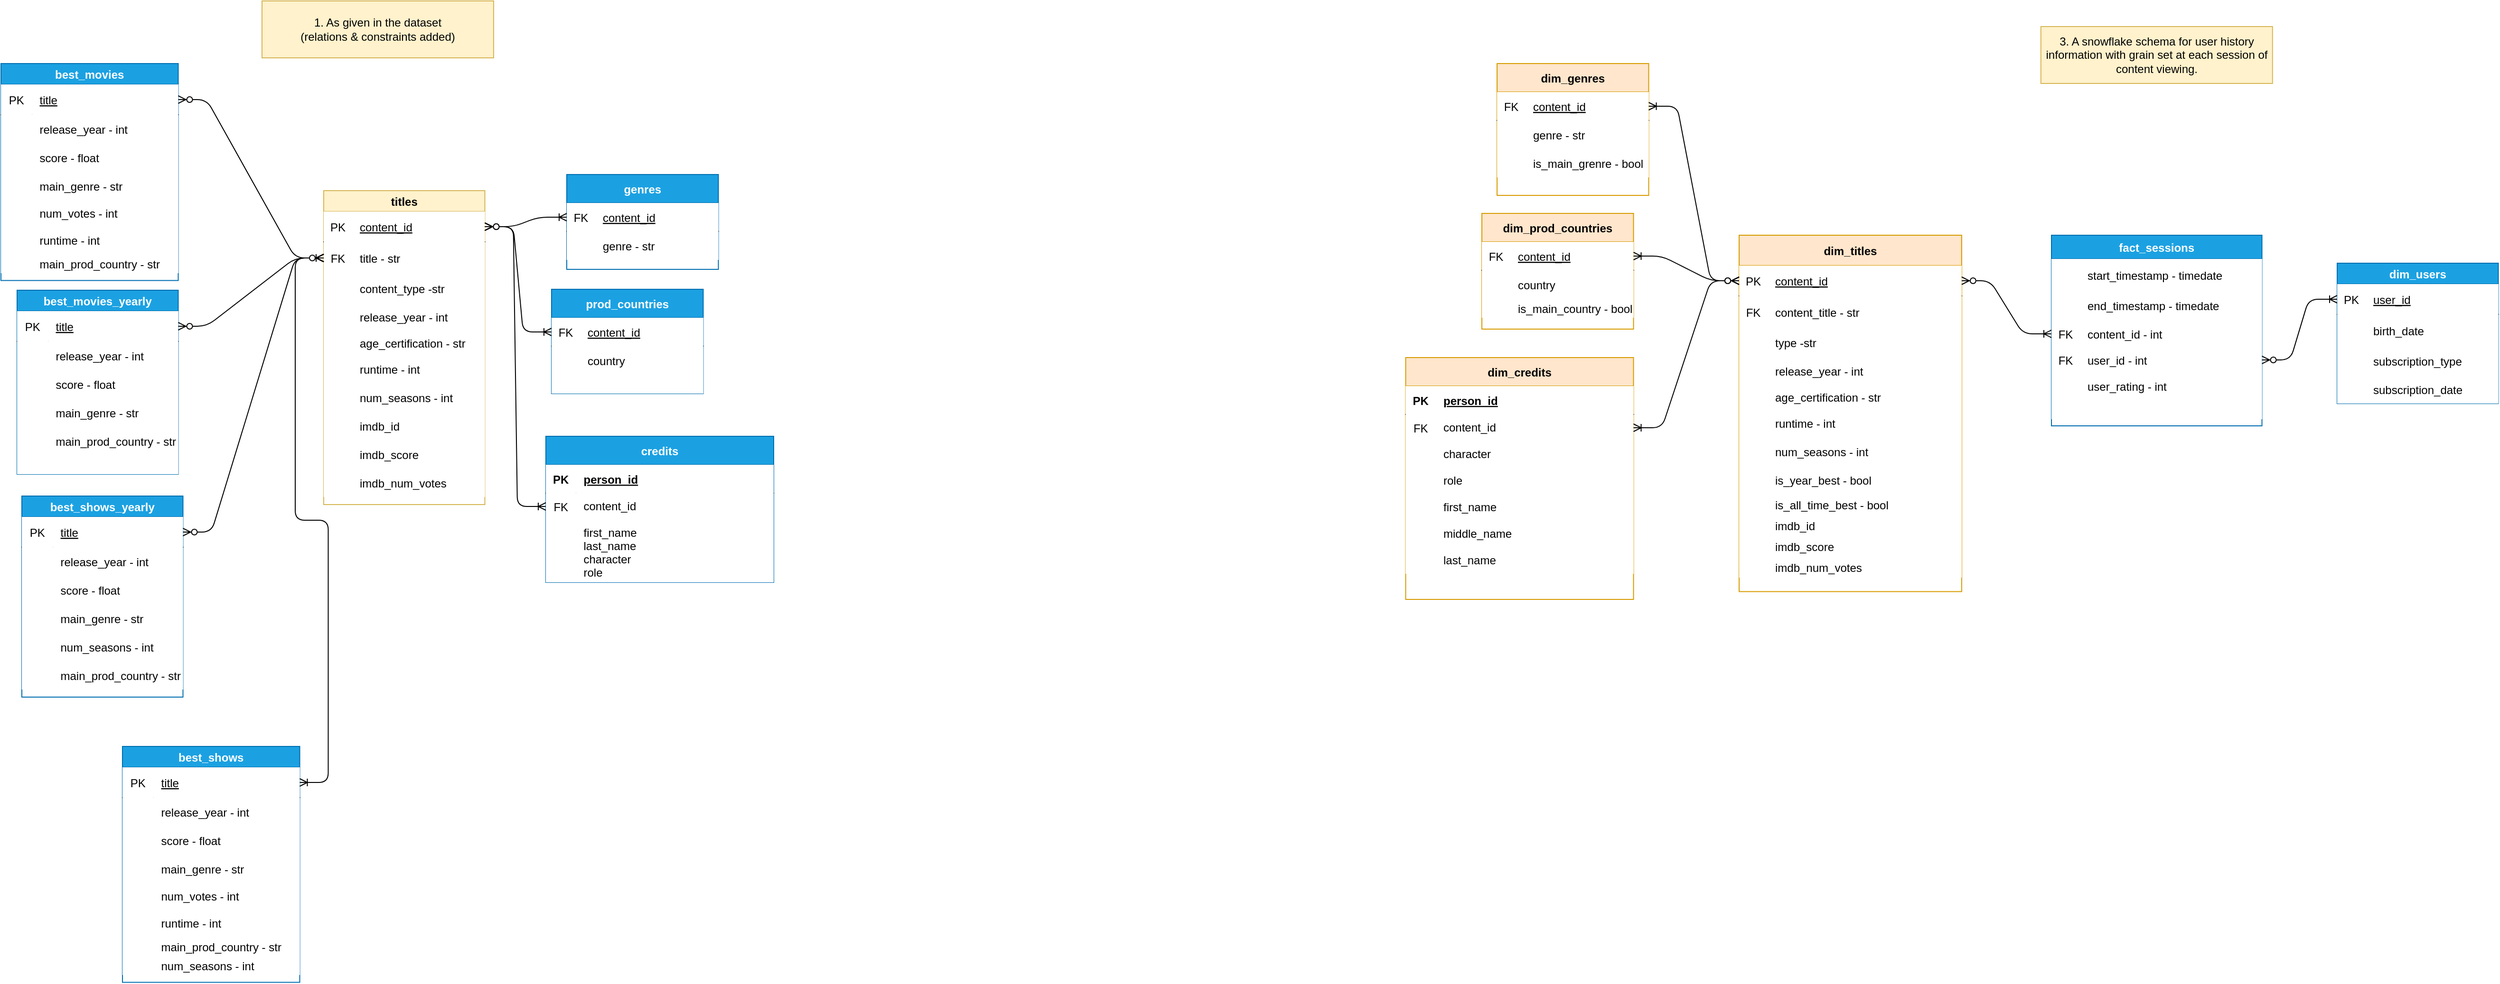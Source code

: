 <mxfile version="21.6.9" type="github">
  <diagram id="R2lEEEUBdFMjLlhIrx00" name="Page-1">
    <mxGraphModel dx="971" dy="1134" grid="0" gridSize="10" guides="1" tooltips="1" connect="1" arrows="1" fold="1" page="0" pageScale="1" pageWidth="850" pageHeight="1100" math="0" shadow="0" extFonts="Permanent Marker^https://fonts.googleapis.com/css?family=Permanent+Marker">
      <root>
        <mxCell id="0" />
        <mxCell id="1" parent="0" />
        <mxCell id="C-vyLk0tnHw3VtMMgP7b-2" value="credits" style="shape=table;startSize=30;container=1;collapsible=1;childLayout=tableLayout;fixedRows=1;rowLines=0;fontStyle=1;align=center;resizeLast=1;fillColor=#1ba1e2;strokeColor=#006EAF;fontColor=#ffffff;" parent="1" vertex="1">
          <mxGeometry x="277" y="181" width="240" height="154" as="geometry" />
        </mxCell>
        <mxCell id="C-vyLk0tnHw3VtMMgP7b-3" value="" style="shape=partialRectangle;collapsible=0;dropTarget=0;pointerEvents=0;points=[[0,0.5],[1,0.5]];portConstraint=eastwest;top=0;left=0;right=0;bottom=1;" parent="C-vyLk0tnHw3VtMMgP7b-2" vertex="1">
          <mxGeometry y="30" width="240" height="30" as="geometry" />
        </mxCell>
        <mxCell id="C-vyLk0tnHw3VtMMgP7b-4" value="PK" style="shape=partialRectangle;overflow=hidden;connectable=0;top=0;left=0;bottom=0;right=0;fontStyle=1;" parent="C-vyLk0tnHw3VtMMgP7b-3" vertex="1">
          <mxGeometry width="31.75" height="30" as="geometry">
            <mxRectangle width="31.75" height="30" as="alternateBounds" />
          </mxGeometry>
        </mxCell>
        <mxCell id="C-vyLk0tnHw3VtMMgP7b-5" value="person_id" style="shape=partialRectangle;overflow=hidden;connectable=0;top=0;left=0;bottom=0;right=0;align=left;spacingLeft=6;fontStyle=5;" parent="C-vyLk0tnHw3VtMMgP7b-3" vertex="1">
          <mxGeometry x="31.75" width="208.25" height="30" as="geometry">
            <mxRectangle width="208.25" height="30" as="alternateBounds" />
          </mxGeometry>
        </mxCell>
        <mxCell id="27" style="shape=partialRectangle;collapsible=0;dropTarget=0;pointerEvents=0;points=[[0,0.5],[1,0.5]];portConstraint=eastwest;top=0;left=0;right=0;bottom=0;" parent="C-vyLk0tnHw3VtMMgP7b-2" vertex="1">
          <mxGeometry y="60" width="240" height="28" as="geometry" />
        </mxCell>
        <mxCell id="28" value="FK" style="shape=partialRectangle;overflow=hidden;connectable=0;top=0;left=0;bottom=0;right=0;" parent="27" vertex="1">
          <mxGeometry width="31.75" height="28" as="geometry">
            <mxRectangle width="31.75" height="28" as="alternateBounds" />
          </mxGeometry>
        </mxCell>
        <mxCell id="29" value="content_id" style="shape=partialRectangle;overflow=hidden;connectable=0;top=0;left=0;bottom=0;right=0;align=left;spacingLeft=6;verticalAlign=top;" parent="27" vertex="1">
          <mxGeometry x="31.75" width="208.25" height="28" as="geometry">
            <mxRectangle width="208.25" height="28" as="alternateBounds" />
          </mxGeometry>
        </mxCell>
        <mxCell id="C-vyLk0tnHw3VtMMgP7b-9" value="" style="shape=partialRectangle;collapsible=0;dropTarget=0;pointerEvents=0;points=[[0,0.5],[1,0.5]];portConstraint=eastwest;top=0;left=0;right=0;bottom=0;" parent="C-vyLk0tnHw3VtMMgP7b-2" vertex="1">
          <mxGeometry y="88" width="240" height="66" as="geometry" />
        </mxCell>
        <mxCell id="C-vyLk0tnHw3VtMMgP7b-10" value="" style="shape=partialRectangle;overflow=hidden;connectable=0;top=0;left=0;bottom=0;right=0;" parent="C-vyLk0tnHw3VtMMgP7b-9" vertex="1">
          <mxGeometry width="31.75" height="66" as="geometry">
            <mxRectangle width="31.75" height="66" as="alternateBounds" />
          </mxGeometry>
        </mxCell>
        <mxCell id="C-vyLk0tnHw3VtMMgP7b-11" value="first_name&#xa;last_name&#xa;character&#xa;role&#xa;" style="shape=partialRectangle;overflow=hidden;connectable=0;top=0;left=0;bottom=0;right=0;align=left;spacingLeft=6;verticalAlign=top;" parent="C-vyLk0tnHw3VtMMgP7b-9" vertex="1">
          <mxGeometry x="31.75" width="208.25" height="66" as="geometry">
            <mxRectangle width="208.25" height="66" as="alternateBounds" />
          </mxGeometry>
        </mxCell>
        <mxCell id="YFGoI8jdiH5YfzTE92s3-36" value="titles" style="shape=table;startSize=22;container=1;collapsible=1;childLayout=tableLayout;fixedRows=1;rowLines=0;fontStyle=1;align=center;resizeLast=1;fillColor=#fff2cc;strokeColor=#d6b656;" parent="1" vertex="1">
          <mxGeometry x="43" y="-78" width="169.75" height="331" as="geometry" />
        </mxCell>
        <mxCell id="YFGoI8jdiH5YfzTE92s3-37" value="" style="shape=partialRectangle;collapsible=0;dropTarget=0;pointerEvents=0;points=[[0,0.5],[1,0.5]];portConstraint=eastwest;top=0;left=0;right=0;bottom=1;" parent="YFGoI8jdiH5YfzTE92s3-36" vertex="1">
          <mxGeometry y="22" width="169.75" height="32" as="geometry" />
        </mxCell>
        <mxCell id="YFGoI8jdiH5YfzTE92s3-38" value="PK" style="shape=partialRectangle;overflow=hidden;connectable=0;top=0;left=0;bottom=0;right=0;fontStyle=0;" parent="YFGoI8jdiH5YfzTE92s3-37" vertex="1">
          <mxGeometry width="30" height="32" as="geometry">
            <mxRectangle width="30" height="32" as="alternateBounds" />
          </mxGeometry>
        </mxCell>
        <mxCell id="YFGoI8jdiH5YfzTE92s3-39" value="content_id" style="shape=partialRectangle;overflow=hidden;connectable=0;top=0;left=0;bottom=0;right=0;align=left;spacingLeft=6;fontStyle=4;" parent="YFGoI8jdiH5YfzTE92s3-37" vertex="1">
          <mxGeometry x="30" width="139.75" height="32" as="geometry">
            <mxRectangle width="139.75" height="32" as="alternateBounds" />
          </mxGeometry>
        </mxCell>
        <mxCell id="YFGoI8jdiH5YfzTE92s3-40" value="" style="shape=partialRectangle;collapsible=0;dropTarget=0;pointerEvents=0;points=[[0,0.5],[1,0.5]];portConstraint=eastwest;top=0;left=0;right=0;bottom=0;" parent="YFGoI8jdiH5YfzTE92s3-36" vertex="1">
          <mxGeometry y="54" width="169.75" height="34" as="geometry" />
        </mxCell>
        <mxCell id="YFGoI8jdiH5YfzTE92s3-41" value="FK" style="shape=partialRectangle;overflow=hidden;connectable=0;top=0;left=0;bottom=0;right=0;" parent="YFGoI8jdiH5YfzTE92s3-40" vertex="1">
          <mxGeometry width="30" height="34" as="geometry">
            <mxRectangle width="30" height="34" as="alternateBounds" />
          </mxGeometry>
        </mxCell>
        <mxCell id="YFGoI8jdiH5YfzTE92s3-42" value="title - str" style="shape=partialRectangle;overflow=hidden;connectable=0;top=0;left=0;bottom=0;right=0;align=left;spacingLeft=6;" parent="YFGoI8jdiH5YfzTE92s3-40" vertex="1">
          <mxGeometry x="30" width="139.75" height="34" as="geometry">
            <mxRectangle width="139.75" height="34" as="alternateBounds" />
          </mxGeometry>
        </mxCell>
        <mxCell id="3" style="shape=partialRectangle;collapsible=0;dropTarget=0;pointerEvents=0;points=[[0,0.5],[1,0.5]];portConstraint=eastwest;top=0;left=0;right=0;bottom=0;" parent="YFGoI8jdiH5YfzTE92s3-36" vertex="1">
          <mxGeometry y="88" width="169.75" height="30" as="geometry" />
        </mxCell>
        <mxCell id="4" style="shape=partialRectangle;overflow=hidden;connectable=0;top=0;left=0;bottom=0;right=0;" parent="3" vertex="1">
          <mxGeometry width="30" height="30" as="geometry">
            <mxRectangle width="30" height="30" as="alternateBounds" />
          </mxGeometry>
        </mxCell>
        <mxCell id="5" value="content_type -str" style="shape=partialRectangle;overflow=hidden;connectable=0;top=0;left=0;bottom=0;right=0;align=left;spacingLeft=6;" parent="3" vertex="1">
          <mxGeometry x="30" width="139.75" height="30" as="geometry">
            <mxRectangle width="139.75" height="30" as="alternateBounds" />
          </mxGeometry>
        </mxCell>
        <mxCell id="6" style="shape=partialRectangle;collapsible=0;dropTarget=0;pointerEvents=0;points=[[0,0.5],[1,0.5]];portConstraint=eastwest;top=0;left=0;right=0;bottom=0;" parent="YFGoI8jdiH5YfzTE92s3-36" vertex="1">
          <mxGeometry y="118" width="169.75" height="30" as="geometry" />
        </mxCell>
        <mxCell id="7" style="shape=partialRectangle;overflow=hidden;connectable=0;top=0;left=0;bottom=0;right=0;" parent="6" vertex="1">
          <mxGeometry width="30" height="30" as="geometry">
            <mxRectangle width="30" height="30" as="alternateBounds" />
          </mxGeometry>
        </mxCell>
        <mxCell id="8" value="release_year - int" style="shape=partialRectangle;overflow=hidden;connectable=0;top=0;left=0;bottom=0;right=0;align=left;spacingLeft=6;" parent="6" vertex="1">
          <mxGeometry x="30" width="139.75" height="30" as="geometry">
            <mxRectangle width="139.75" height="30" as="alternateBounds" />
          </mxGeometry>
        </mxCell>
        <mxCell id="9" style="shape=partialRectangle;collapsible=0;dropTarget=0;pointerEvents=0;points=[[0,0.5],[1,0.5]];portConstraint=eastwest;top=0;left=0;right=0;bottom=0;" parent="YFGoI8jdiH5YfzTE92s3-36" vertex="1">
          <mxGeometry y="148" width="169.75" height="25" as="geometry" />
        </mxCell>
        <mxCell id="10" style="shape=partialRectangle;overflow=hidden;connectable=0;top=0;left=0;bottom=0;right=0;" parent="9" vertex="1">
          <mxGeometry width="30" height="25" as="geometry">
            <mxRectangle width="30" height="25" as="alternateBounds" />
          </mxGeometry>
        </mxCell>
        <mxCell id="11" value="age_certification - str" style="shape=partialRectangle;overflow=hidden;connectable=0;top=0;left=0;bottom=0;right=0;align=left;spacingLeft=6;" parent="9" vertex="1">
          <mxGeometry x="30" width="139.75" height="25" as="geometry">
            <mxRectangle width="139.75" height="25" as="alternateBounds" />
          </mxGeometry>
        </mxCell>
        <mxCell id="12" style="shape=partialRectangle;collapsible=0;dropTarget=0;pointerEvents=0;points=[[0,0.5],[1,0.5]];portConstraint=eastwest;top=0;left=0;right=0;bottom=0;" parent="YFGoI8jdiH5YfzTE92s3-36" vertex="1">
          <mxGeometry y="173" width="169.75" height="30" as="geometry" />
        </mxCell>
        <mxCell id="13" style="shape=partialRectangle;overflow=hidden;connectable=0;top=0;left=0;bottom=0;right=0;" parent="12" vertex="1">
          <mxGeometry width="30" height="30" as="geometry">
            <mxRectangle width="30" height="30" as="alternateBounds" />
          </mxGeometry>
        </mxCell>
        <mxCell id="14" value="runtime - int" style="shape=partialRectangle;overflow=hidden;connectable=0;top=0;left=0;bottom=0;right=0;align=left;spacingLeft=6;" parent="12" vertex="1">
          <mxGeometry x="30" width="139.75" height="30" as="geometry">
            <mxRectangle width="139.75" height="30" as="alternateBounds" />
          </mxGeometry>
        </mxCell>
        <mxCell id="18" style="shape=partialRectangle;collapsible=0;dropTarget=0;pointerEvents=0;points=[[0,0.5],[1,0.5]];portConstraint=eastwest;top=0;left=0;right=0;bottom=0;" parent="YFGoI8jdiH5YfzTE92s3-36" vertex="1">
          <mxGeometry y="203" width="169.75" height="30" as="geometry" />
        </mxCell>
        <mxCell id="19" style="shape=partialRectangle;overflow=hidden;connectable=0;top=0;left=0;bottom=0;right=0;" parent="18" vertex="1">
          <mxGeometry width="30" height="30" as="geometry">
            <mxRectangle width="30" height="30" as="alternateBounds" />
          </mxGeometry>
        </mxCell>
        <mxCell id="20" value="num_seasons - int" style="shape=partialRectangle;overflow=hidden;connectable=0;top=0;left=0;bottom=0;right=0;align=left;spacingLeft=6;" parent="18" vertex="1">
          <mxGeometry x="30" width="139.75" height="30" as="geometry">
            <mxRectangle width="139.75" height="30" as="alternateBounds" />
          </mxGeometry>
        </mxCell>
        <mxCell id="S2tQENDXbDARH6V6zAQ_-350" style="shape=partialRectangle;collapsible=0;dropTarget=0;pointerEvents=0;points=[[0,0.5],[1,0.5]];portConstraint=eastwest;top=0;left=0;right=0;bottom=0;" parent="YFGoI8jdiH5YfzTE92s3-36" vertex="1">
          <mxGeometry y="233" width="169.75" height="30" as="geometry" />
        </mxCell>
        <mxCell id="S2tQENDXbDARH6V6zAQ_-351" style="shape=partialRectangle;overflow=hidden;connectable=0;top=0;left=0;bottom=0;right=0;" parent="S2tQENDXbDARH6V6zAQ_-350" vertex="1">
          <mxGeometry width="30" height="30" as="geometry">
            <mxRectangle width="30" height="30" as="alternateBounds" />
          </mxGeometry>
        </mxCell>
        <mxCell id="S2tQENDXbDARH6V6zAQ_-352" value="imdb_id" style="shape=partialRectangle;overflow=hidden;connectable=0;top=0;left=0;bottom=0;right=0;align=left;spacingLeft=6;" parent="S2tQENDXbDARH6V6zAQ_-350" vertex="1">
          <mxGeometry x="30" width="139.75" height="30" as="geometry">
            <mxRectangle width="139.75" height="30" as="alternateBounds" />
          </mxGeometry>
        </mxCell>
        <mxCell id="S2tQENDXbDARH6V6zAQ_-353" style="shape=partialRectangle;collapsible=0;dropTarget=0;pointerEvents=0;points=[[0,0.5],[1,0.5]];portConstraint=eastwest;top=0;left=0;right=0;bottom=0;" parent="YFGoI8jdiH5YfzTE92s3-36" vertex="1">
          <mxGeometry y="263" width="169.75" height="30" as="geometry" />
        </mxCell>
        <mxCell id="S2tQENDXbDARH6V6zAQ_-354" style="shape=partialRectangle;overflow=hidden;connectable=0;top=0;left=0;bottom=0;right=0;" parent="S2tQENDXbDARH6V6zAQ_-353" vertex="1">
          <mxGeometry width="30" height="30" as="geometry">
            <mxRectangle width="30" height="30" as="alternateBounds" />
          </mxGeometry>
        </mxCell>
        <mxCell id="S2tQENDXbDARH6V6zAQ_-355" value="imdb_score" style="shape=partialRectangle;overflow=hidden;connectable=0;top=0;left=0;bottom=0;right=0;align=left;spacingLeft=6;" parent="S2tQENDXbDARH6V6zAQ_-353" vertex="1">
          <mxGeometry x="30" width="139.75" height="30" as="geometry">
            <mxRectangle width="139.75" height="30" as="alternateBounds" />
          </mxGeometry>
        </mxCell>
        <mxCell id="S2tQENDXbDARH6V6zAQ_-356" style="shape=partialRectangle;collapsible=0;dropTarget=0;pointerEvents=0;points=[[0,0.5],[1,0.5]];portConstraint=eastwest;top=0;left=0;right=0;bottom=0;" parent="YFGoI8jdiH5YfzTE92s3-36" vertex="1">
          <mxGeometry y="293" width="169.75" height="30" as="geometry" />
        </mxCell>
        <mxCell id="S2tQENDXbDARH6V6zAQ_-357" style="shape=partialRectangle;overflow=hidden;connectable=0;top=0;left=0;bottom=0;right=0;" parent="S2tQENDXbDARH6V6zAQ_-356" vertex="1">
          <mxGeometry width="30" height="30" as="geometry">
            <mxRectangle width="30" height="30" as="alternateBounds" />
          </mxGeometry>
        </mxCell>
        <mxCell id="S2tQENDXbDARH6V6zAQ_-358" value="imdb_num_votes" style="shape=partialRectangle;overflow=hidden;connectable=0;top=0;left=0;bottom=0;right=0;align=left;spacingLeft=6;" parent="S2tQENDXbDARH6V6zAQ_-356" vertex="1">
          <mxGeometry x="30" width="139.75" height="30" as="geometry">
            <mxRectangle width="139.75" height="30" as="alternateBounds" />
          </mxGeometry>
        </mxCell>
        <mxCell id="YFGoI8jdiH5YfzTE92s3-52" value="genres" style="shape=table;startSize=30;container=1;collapsible=1;childLayout=tableLayout;fixedRows=1;rowLines=0;fontStyle=1;align=center;resizeLast=1;fillColor=#1ba1e2;strokeColor=#006EAF;fontColor=#ffffff;" parent="1" vertex="1">
          <mxGeometry x="299" y="-95" width="159.75" height="100" as="geometry" />
        </mxCell>
        <mxCell id="YFGoI8jdiH5YfzTE92s3-53" value="" style="shape=partialRectangle;collapsible=0;dropTarget=0;pointerEvents=0;points=[[0,0.5],[1,0.5]];portConstraint=eastwest;top=0;left=0;right=0;bottom=1;" parent="YFGoI8jdiH5YfzTE92s3-52" vertex="1">
          <mxGeometry y="30" width="159.75" height="30" as="geometry" />
        </mxCell>
        <mxCell id="YFGoI8jdiH5YfzTE92s3-54" value="FK" style="shape=partialRectangle;overflow=hidden;connectable=0;top=0;left=0;bottom=0;right=0;fontStyle=0;" parent="YFGoI8jdiH5YfzTE92s3-53" vertex="1">
          <mxGeometry width="30" height="30" as="geometry">
            <mxRectangle width="30" height="30" as="alternateBounds" />
          </mxGeometry>
        </mxCell>
        <mxCell id="YFGoI8jdiH5YfzTE92s3-55" value="content_id" style="shape=partialRectangle;overflow=hidden;connectable=0;top=0;left=0;bottom=0;right=0;align=left;spacingLeft=6;fontStyle=4;" parent="YFGoI8jdiH5YfzTE92s3-53" vertex="1">
          <mxGeometry x="30" width="129.75" height="30" as="geometry">
            <mxRectangle width="129.75" height="30" as="alternateBounds" />
          </mxGeometry>
        </mxCell>
        <mxCell id="YFGoI8jdiH5YfzTE92s3-56" value="" style="shape=partialRectangle;collapsible=0;dropTarget=0;pointerEvents=0;points=[[0,0.5],[1,0.5]];portConstraint=eastwest;top=0;left=0;right=0;bottom=0;" parent="YFGoI8jdiH5YfzTE92s3-52" vertex="1">
          <mxGeometry y="60" width="159.75" height="30" as="geometry" />
        </mxCell>
        <mxCell id="YFGoI8jdiH5YfzTE92s3-57" value="" style="shape=partialRectangle;overflow=hidden;connectable=0;top=0;left=0;bottom=0;right=0;" parent="YFGoI8jdiH5YfzTE92s3-56" vertex="1">
          <mxGeometry width="30" height="30" as="geometry">
            <mxRectangle width="30" height="30" as="alternateBounds" />
          </mxGeometry>
        </mxCell>
        <mxCell id="YFGoI8jdiH5YfzTE92s3-58" value="genre - str" style="shape=partialRectangle;overflow=hidden;connectable=0;top=0;left=0;bottom=0;right=0;align=left;spacingLeft=6;" parent="YFGoI8jdiH5YfzTE92s3-56" vertex="1">
          <mxGeometry x="30" width="129.75" height="30" as="geometry">
            <mxRectangle width="129.75" height="30" as="alternateBounds" />
          </mxGeometry>
        </mxCell>
        <mxCell id="AO1zrGgT2cooBu88k1n--1" value="prod_countries" style="shape=table;startSize=30;container=1;collapsible=1;childLayout=tableLayout;fixedRows=1;rowLines=0;fontStyle=1;align=center;resizeLast=1;fillColor=#1ba1e2;strokeColor=#006EAF;fontColor=#ffffff;" parent="1" vertex="1">
          <mxGeometry x="283" y="26" width="159.75" height="110" as="geometry" />
        </mxCell>
        <mxCell id="AO1zrGgT2cooBu88k1n--2" value="" style="shape=partialRectangle;collapsible=0;dropTarget=0;pointerEvents=0;points=[[0,0.5],[1,0.5]];portConstraint=eastwest;top=0;left=0;right=0;bottom=1;" parent="AO1zrGgT2cooBu88k1n--1" vertex="1">
          <mxGeometry y="30" width="159.75" height="30" as="geometry" />
        </mxCell>
        <mxCell id="AO1zrGgT2cooBu88k1n--3" value="FK" style="shape=partialRectangle;overflow=hidden;connectable=0;top=0;left=0;bottom=0;right=0;fontStyle=0;" parent="AO1zrGgT2cooBu88k1n--2" vertex="1">
          <mxGeometry width="30" height="30" as="geometry">
            <mxRectangle width="30" height="30" as="alternateBounds" />
          </mxGeometry>
        </mxCell>
        <mxCell id="AO1zrGgT2cooBu88k1n--4" value="content_id" style="shape=partialRectangle;overflow=hidden;connectable=0;top=0;left=0;bottom=0;right=0;align=left;spacingLeft=6;fontStyle=4;" parent="AO1zrGgT2cooBu88k1n--2" vertex="1">
          <mxGeometry x="30" width="129.75" height="30" as="geometry">
            <mxRectangle width="129.75" height="30" as="alternateBounds" />
          </mxGeometry>
        </mxCell>
        <mxCell id="AO1zrGgT2cooBu88k1n--5" value="" style="shape=partialRectangle;collapsible=0;dropTarget=0;pointerEvents=0;points=[[0,0.5],[1,0.5]];portConstraint=eastwest;top=0;left=0;right=0;bottom=0;" parent="AO1zrGgT2cooBu88k1n--1" vertex="1">
          <mxGeometry y="60" width="159.75" height="30" as="geometry" />
        </mxCell>
        <mxCell id="AO1zrGgT2cooBu88k1n--6" value="" style="shape=partialRectangle;overflow=hidden;connectable=0;top=0;left=0;bottom=0;right=0;" parent="AO1zrGgT2cooBu88k1n--5" vertex="1">
          <mxGeometry width="30" height="30" as="geometry">
            <mxRectangle width="30" height="30" as="alternateBounds" />
          </mxGeometry>
        </mxCell>
        <mxCell id="AO1zrGgT2cooBu88k1n--7" value="country" style="shape=partialRectangle;overflow=hidden;connectable=0;top=0;left=0;bottom=0;right=0;align=left;spacingLeft=6;" parent="AO1zrGgT2cooBu88k1n--5" vertex="1">
          <mxGeometry x="30" width="129.75" height="30" as="geometry">
            <mxRectangle width="129.75" height="30" as="alternateBounds" />
          </mxGeometry>
        </mxCell>
        <mxCell id="AO1zrGgT2cooBu88k1n--8" value="" style="shape=partialRectangle;collapsible=0;dropTarget=0;pointerEvents=0;points=[[0,0.5],[1,0.5]];portConstraint=eastwest;top=0;left=0;right=0;bottom=0;" parent="AO1zrGgT2cooBu88k1n--1" vertex="1">
          <mxGeometry y="90" width="159.75" height="20" as="geometry" />
        </mxCell>
        <mxCell id="AO1zrGgT2cooBu88k1n--9" value="" style="shape=partialRectangle;overflow=hidden;connectable=0;top=0;left=0;bottom=0;right=0;" parent="AO1zrGgT2cooBu88k1n--8" vertex="1">
          <mxGeometry width="30" height="20" as="geometry">
            <mxRectangle width="30" height="20" as="alternateBounds" />
          </mxGeometry>
        </mxCell>
        <mxCell id="AO1zrGgT2cooBu88k1n--10" value="" style="shape=partialRectangle;overflow=hidden;connectable=0;top=0;left=0;bottom=0;right=0;align=left;spacingLeft=6;" parent="AO1zrGgT2cooBu88k1n--8" vertex="1">
          <mxGeometry x="30" width="129.75" height="20" as="geometry">
            <mxRectangle width="129.75" height="20" as="alternateBounds" />
          </mxGeometry>
        </mxCell>
        <mxCell id="YFGoI8jdiH5YfzTE92s3-62" value="" style="edgeStyle=entityRelationEdgeStyle;endArrow=ERzeroToMany;startArrow=ERoneToMany;endFill=1;startFill=0;entryX=1;entryY=0.5;entryDx=0;entryDy=0;exitX=0;exitY=0.5;exitDx=0;exitDy=0;" parent="1" source="YFGoI8jdiH5YfzTE92s3-53" target="YFGoI8jdiH5YfzTE92s3-37" edge="1">
          <mxGeometry width="100" height="100" relative="1" as="geometry">
            <mxPoint x="165" y="178" as="sourcePoint" />
            <mxPoint x="156" y="264" as="targetPoint" />
          </mxGeometry>
        </mxCell>
        <mxCell id="C-vyLk0tnHw3VtMMgP7b-12" value="" style="edgeStyle=entityRelationEdgeStyle;endArrow=ERzeroToMany;startArrow=ERoneToMany;endFill=1;startFill=0;exitX=0;exitY=0.5;exitDx=0;exitDy=0;entryX=1;entryY=0.5;entryDx=0;entryDy=0;" parent="1" source="AO1zrGgT2cooBu88k1n--2" target="YFGoI8jdiH5YfzTE92s3-37" edge="1">
          <mxGeometry width="100" height="100" relative="1" as="geometry">
            <mxPoint x="229" y="389.13" as="sourcePoint" />
            <mxPoint x="236" y="-24" as="targetPoint" />
          </mxGeometry>
        </mxCell>
        <mxCell id="30" value="" style="edgeStyle=entityRelationEdgeStyle;endArrow=ERzeroToMany;startArrow=ERoneToMany;endFill=1;startFill=0;exitX=0;exitY=0.5;exitDx=0;exitDy=0;" parent="1" source="27" target="YFGoI8jdiH5YfzTE92s3-37" edge="1">
          <mxGeometry width="100" height="100" relative="1" as="geometry">
            <mxPoint x="408" y="245" as="sourcePoint" />
            <mxPoint x="213.75" y="-144" as="targetPoint" />
          </mxGeometry>
        </mxCell>
        <mxCell id="32" value="best_movies_yearly" style="shape=table;startSize=22;container=1;collapsible=1;childLayout=tableLayout;fixedRows=1;rowLines=0;fontStyle=1;align=center;resizeLast=1;fillColor=#1ba1e2;strokeColor=#006EAF;fontColor=#ffffff;" parent="1" vertex="1">
          <mxGeometry x="-280" y="27" width="169.75" height="194" as="geometry" />
        </mxCell>
        <mxCell id="33" value="" style="shape=partialRectangle;collapsible=0;dropTarget=0;pointerEvents=0;points=[[0,0.5],[1,0.5]];portConstraint=eastwest;top=0;left=0;right=0;bottom=1;" parent="32" vertex="1">
          <mxGeometry y="22" width="169.75" height="32" as="geometry" />
        </mxCell>
        <mxCell id="34" value="PK" style="shape=partialRectangle;overflow=hidden;connectable=0;top=0;left=0;bottom=0;right=0;fontStyle=0;" parent="33" vertex="1">
          <mxGeometry width="32.75" height="32" as="geometry">
            <mxRectangle width="32.75" height="32" as="alternateBounds" />
          </mxGeometry>
        </mxCell>
        <mxCell id="35" value="title" style="shape=partialRectangle;overflow=hidden;connectable=0;top=0;left=0;bottom=0;right=0;align=left;spacingLeft=6;fontStyle=4;" parent="33" vertex="1">
          <mxGeometry x="32.75" width="137" height="32" as="geometry">
            <mxRectangle width="137" height="32" as="alternateBounds" />
          </mxGeometry>
        </mxCell>
        <mxCell id="42" style="shape=partialRectangle;collapsible=0;dropTarget=0;pointerEvents=0;points=[[0,0.5],[1,0.5]];portConstraint=eastwest;top=0;left=0;right=0;bottom=0;" parent="32" vertex="1">
          <mxGeometry y="54" width="169.75" height="30" as="geometry" />
        </mxCell>
        <mxCell id="43" style="shape=partialRectangle;overflow=hidden;connectable=0;top=0;left=0;bottom=0;right=0;" parent="42" vertex="1">
          <mxGeometry width="32.75" height="30" as="geometry">
            <mxRectangle width="32.75" height="30" as="alternateBounds" />
          </mxGeometry>
        </mxCell>
        <mxCell id="44" value="release_year - int" style="shape=partialRectangle;overflow=hidden;connectable=0;top=0;left=0;bottom=0;right=0;align=left;spacingLeft=6;" parent="42" vertex="1">
          <mxGeometry x="32.75" width="137" height="30" as="geometry">
            <mxRectangle width="137" height="30" as="alternateBounds" />
          </mxGeometry>
        </mxCell>
        <mxCell id="48" style="shape=partialRectangle;collapsible=0;dropTarget=0;pointerEvents=0;points=[[0,0.5],[1,0.5]];portConstraint=eastwest;top=0;left=0;right=0;bottom=0;" parent="32" vertex="1">
          <mxGeometry y="84" width="169.75" height="30" as="geometry" />
        </mxCell>
        <mxCell id="49" style="shape=partialRectangle;overflow=hidden;connectable=0;top=0;left=0;bottom=0;right=0;" parent="48" vertex="1">
          <mxGeometry width="32.75" height="30" as="geometry">
            <mxRectangle width="32.75" height="30" as="alternateBounds" />
          </mxGeometry>
        </mxCell>
        <mxCell id="50" value="score - float" style="shape=partialRectangle;overflow=hidden;connectable=0;top=0;left=0;bottom=0;right=0;align=left;spacingLeft=6;" parent="48" vertex="1">
          <mxGeometry x="32.75" width="137" height="30" as="geometry">
            <mxRectangle width="137" height="30" as="alternateBounds" />
          </mxGeometry>
        </mxCell>
        <mxCell id="51" style="shape=partialRectangle;collapsible=0;dropTarget=0;pointerEvents=0;points=[[0,0.5],[1,0.5]];portConstraint=eastwest;top=0;left=0;right=0;bottom=0;" parent="32" vertex="1">
          <mxGeometry y="114" width="169.75" height="30" as="geometry" />
        </mxCell>
        <mxCell id="52" style="shape=partialRectangle;overflow=hidden;connectable=0;top=0;left=0;bottom=0;right=0;" parent="51" vertex="1">
          <mxGeometry width="32.75" height="30" as="geometry">
            <mxRectangle width="32.75" height="30" as="alternateBounds" />
          </mxGeometry>
        </mxCell>
        <mxCell id="53" value="main_genre - str" style="shape=partialRectangle;overflow=hidden;connectable=0;top=0;left=0;bottom=0;right=0;align=left;spacingLeft=6;" parent="51" vertex="1">
          <mxGeometry x="32.75" width="137" height="30" as="geometry">
            <mxRectangle width="137" height="30" as="alternateBounds" />
          </mxGeometry>
        </mxCell>
        <mxCell id="54" style="shape=partialRectangle;collapsible=0;dropTarget=0;pointerEvents=0;points=[[0,0.5],[1,0.5]];portConstraint=eastwest;top=0;left=0;right=0;bottom=0;" parent="32" vertex="1">
          <mxGeometry y="144" width="169.75" height="30" as="geometry" />
        </mxCell>
        <mxCell id="55" style="shape=partialRectangle;overflow=hidden;connectable=0;top=0;left=0;bottom=0;right=0;" parent="54" vertex="1">
          <mxGeometry width="32.75" height="30" as="geometry">
            <mxRectangle width="32.75" height="30" as="alternateBounds" />
          </mxGeometry>
        </mxCell>
        <mxCell id="56" value="main_prod_country - str" style="shape=partialRectangle;overflow=hidden;connectable=0;top=0;left=0;bottom=0;right=0;align=left;spacingLeft=6;" parent="54" vertex="1">
          <mxGeometry x="32.75" width="137" height="30" as="geometry">
            <mxRectangle width="137" height="30" as="alternateBounds" />
          </mxGeometry>
        </mxCell>
        <mxCell id="60" style="shape=partialRectangle;collapsible=0;dropTarget=0;pointerEvents=0;points=[[0,0.5],[1,0.5]];portConstraint=eastwest;top=0;left=0;right=0;bottom=0;" parent="32" vertex="1">
          <mxGeometry y="174" width="169.75" height="20" as="geometry" />
        </mxCell>
        <mxCell id="61" style="shape=partialRectangle;overflow=hidden;connectable=0;top=0;left=0;bottom=0;right=0;" parent="60" vertex="1">
          <mxGeometry width="32.75" height="20" as="geometry">
            <mxRectangle width="32.75" height="20" as="alternateBounds" />
          </mxGeometry>
        </mxCell>
        <mxCell id="62" style="shape=partialRectangle;overflow=hidden;connectable=0;top=0;left=0;bottom=0;right=0;align=left;spacingLeft=6;" parent="60" vertex="1">
          <mxGeometry x="32.75" width="137" height="20" as="geometry">
            <mxRectangle width="137" height="20" as="alternateBounds" />
          </mxGeometry>
        </mxCell>
        <mxCell id="63" value="" style="edgeStyle=entityRelationEdgeStyle;endArrow=ERzeroToMany;startArrow=ERoneToMany;endFill=1;startFill=0;exitX=0;exitY=0.5;exitDx=0;exitDy=0;" parent="1" source="YFGoI8jdiH5YfzTE92s3-40" target="33" edge="1">
          <mxGeometry width="100" height="100" relative="1" as="geometry">
            <mxPoint x="309" y="-40" as="sourcePoint" />
            <mxPoint x="223.75" y="67" as="targetPoint" />
          </mxGeometry>
        </mxCell>
        <mxCell id="64" value="best_movies" style="shape=table;startSize=22;container=1;collapsible=1;childLayout=tableLayout;fixedRows=1;rowLines=0;fontStyle=1;align=center;resizeLast=1;fillColor=#1ba1e2;strokeColor=#006EAF;fontColor=#ffffff;" parent="1" vertex="1">
          <mxGeometry x="-297" y="-212" width="186.75" height="228.75" as="geometry" />
        </mxCell>
        <mxCell id="65" value="" style="shape=partialRectangle;collapsible=0;dropTarget=0;pointerEvents=0;points=[[0,0.5],[1,0.5]];portConstraint=eastwest;top=0;left=0;right=0;bottom=1;" parent="64" vertex="1">
          <mxGeometry y="22" width="186.75" height="32" as="geometry" />
        </mxCell>
        <mxCell id="66" value="PK" style="shape=partialRectangle;overflow=hidden;connectable=0;top=0;left=0;bottom=0;right=0;fontStyle=0;" parent="65" vertex="1">
          <mxGeometry width="32.75" height="32" as="geometry">
            <mxRectangle width="32.75" height="32" as="alternateBounds" />
          </mxGeometry>
        </mxCell>
        <mxCell id="67" value="title" style="shape=partialRectangle;overflow=hidden;connectable=0;top=0;left=0;bottom=0;right=0;align=left;spacingLeft=6;fontStyle=4;" parent="65" vertex="1">
          <mxGeometry x="32.75" width="154" height="32" as="geometry">
            <mxRectangle width="154" height="32" as="alternateBounds" />
          </mxGeometry>
        </mxCell>
        <mxCell id="68" style="shape=partialRectangle;collapsible=0;dropTarget=0;pointerEvents=0;points=[[0,0.5],[1,0.5]];portConstraint=eastwest;top=0;left=0;right=0;bottom=0;" parent="64" vertex="1">
          <mxGeometry y="54" width="186.75" height="30" as="geometry" />
        </mxCell>
        <mxCell id="69" style="shape=partialRectangle;overflow=hidden;connectable=0;top=0;left=0;bottom=0;right=0;" parent="68" vertex="1">
          <mxGeometry width="32.75" height="30" as="geometry">
            <mxRectangle width="32.75" height="30" as="alternateBounds" />
          </mxGeometry>
        </mxCell>
        <mxCell id="70" value="release_year - int" style="shape=partialRectangle;overflow=hidden;connectable=0;top=0;left=0;bottom=0;right=0;align=left;spacingLeft=6;" parent="68" vertex="1">
          <mxGeometry x="32.75" width="154" height="30" as="geometry">
            <mxRectangle width="154" height="30" as="alternateBounds" />
          </mxGeometry>
        </mxCell>
        <mxCell id="71" style="shape=partialRectangle;collapsible=0;dropTarget=0;pointerEvents=0;points=[[0,0.5],[1,0.5]];portConstraint=eastwest;top=0;left=0;right=0;bottom=0;" parent="64" vertex="1">
          <mxGeometry y="84" width="186.75" height="30" as="geometry" />
        </mxCell>
        <mxCell id="72" style="shape=partialRectangle;overflow=hidden;connectable=0;top=0;left=0;bottom=0;right=0;" parent="71" vertex="1">
          <mxGeometry width="32.75" height="30" as="geometry">
            <mxRectangle width="32.75" height="30" as="alternateBounds" />
          </mxGeometry>
        </mxCell>
        <mxCell id="73" value="score - float" style="shape=partialRectangle;overflow=hidden;connectable=0;top=0;left=0;bottom=0;right=0;align=left;spacingLeft=6;" parent="71" vertex="1">
          <mxGeometry x="32.75" width="154" height="30" as="geometry">
            <mxRectangle width="154" height="30" as="alternateBounds" />
          </mxGeometry>
        </mxCell>
        <mxCell id="74" style="shape=partialRectangle;collapsible=0;dropTarget=0;pointerEvents=0;points=[[0,0.5],[1,0.5]];portConstraint=eastwest;top=0;left=0;right=0;bottom=0;" parent="64" vertex="1">
          <mxGeometry y="114" width="186.75" height="30" as="geometry" />
        </mxCell>
        <mxCell id="75" style="shape=partialRectangle;overflow=hidden;connectable=0;top=0;left=0;bottom=0;right=0;" parent="74" vertex="1">
          <mxGeometry width="32.75" height="30" as="geometry">
            <mxRectangle width="32.75" height="30" as="alternateBounds" />
          </mxGeometry>
        </mxCell>
        <mxCell id="76" value="main_genre - str" style="shape=partialRectangle;overflow=hidden;connectable=0;top=0;left=0;bottom=0;right=0;align=left;spacingLeft=6;" parent="74" vertex="1">
          <mxGeometry x="32.75" width="154" height="30" as="geometry">
            <mxRectangle width="154" height="30" as="alternateBounds" />
          </mxGeometry>
        </mxCell>
        <mxCell id="77" style="shape=partialRectangle;collapsible=0;dropTarget=0;pointerEvents=0;points=[[0,0.5],[1,0.5]];portConstraint=eastwest;top=0;left=0;right=0;bottom=0;" parent="64" vertex="1">
          <mxGeometry y="144" width="186.75" height="27" as="geometry" />
        </mxCell>
        <mxCell id="78" style="shape=partialRectangle;overflow=hidden;connectable=0;top=0;left=0;bottom=0;right=0;" parent="77" vertex="1">
          <mxGeometry width="32.75" height="27" as="geometry">
            <mxRectangle width="32.75" height="27" as="alternateBounds" />
          </mxGeometry>
        </mxCell>
        <mxCell id="79" value="num_votes - int" style="shape=partialRectangle;overflow=hidden;connectable=0;top=0;left=0;bottom=0;right=0;align=left;spacingLeft=6;" parent="77" vertex="1">
          <mxGeometry x="32.75" width="154" height="27" as="geometry">
            <mxRectangle width="154" height="27" as="alternateBounds" />
          </mxGeometry>
        </mxCell>
        <mxCell id="80" style="shape=partialRectangle;collapsible=0;dropTarget=0;pointerEvents=0;points=[[0,0.5],[1,0.5]];portConstraint=eastwest;top=0;left=0;right=0;bottom=0;" parent="64" vertex="1">
          <mxGeometry y="171" width="186.75" height="30" as="geometry" />
        </mxCell>
        <mxCell id="81" style="shape=partialRectangle;overflow=hidden;connectable=0;top=0;left=0;bottom=0;right=0;" parent="80" vertex="1">
          <mxGeometry width="32.75" height="30" as="geometry">
            <mxRectangle width="32.75" height="30" as="alternateBounds" />
          </mxGeometry>
        </mxCell>
        <mxCell id="82" value="runtime - int" style="shape=partialRectangle;overflow=hidden;connectable=0;top=0;left=0;bottom=0;right=0;align=left;spacingLeft=6;" parent="80" vertex="1">
          <mxGeometry x="32.75" width="154" height="30" as="geometry">
            <mxRectangle width="154" height="30" as="alternateBounds" />
          </mxGeometry>
        </mxCell>
        <mxCell id="83" style="shape=partialRectangle;collapsible=0;dropTarget=0;pointerEvents=0;points=[[0,0.5],[1,0.5]];portConstraint=eastwest;top=0;left=0;right=0;bottom=0;" parent="64" vertex="1">
          <mxGeometry y="201" width="186.75" height="20" as="geometry" />
        </mxCell>
        <mxCell id="84" style="shape=partialRectangle;overflow=hidden;connectable=0;top=0;left=0;bottom=0;right=0;" parent="83" vertex="1">
          <mxGeometry width="32.75" height="20" as="geometry">
            <mxRectangle width="32.75" height="20" as="alternateBounds" />
          </mxGeometry>
        </mxCell>
        <mxCell id="85" value="main_prod_country - str" style="shape=partialRectangle;overflow=hidden;connectable=0;top=0;left=0;bottom=0;right=0;align=left;spacingLeft=6;" parent="83" vertex="1">
          <mxGeometry x="32.75" width="154" height="20" as="geometry">
            <mxRectangle width="154" height="20" as="alternateBounds" />
          </mxGeometry>
        </mxCell>
        <mxCell id="90" value="" style="edgeStyle=entityRelationEdgeStyle;endArrow=ERzeroToMany;startArrow=ERoneToMany;endFill=1;startFill=0;exitX=0;exitY=0.5;exitDx=0;exitDy=0;" parent="1" source="YFGoI8jdiH5YfzTE92s3-40" target="65" edge="1">
          <mxGeometry width="100" height="100" relative="1" as="geometry">
            <mxPoint x="54" y="100" as="sourcePoint" />
            <mxPoint x="30" y="-67" as="targetPoint" />
          </mxGeometry>
        </mxCell>
        <mxCell id="91" value="best_shows_yearly" style="shape=table;startSize=22;container=1;collapsible=1;childLayout=tableLayout;fixedRows=1;rowLines=0;fontStyle=1;align=center;resizeLast=1;fillColor=#1ba1e2;strokeColor=#006EAF;fontColor=#ffffff;" parent="1" vertex="1">
          <mxGeometry x="-275" y="244" width="169.75" height="212" as="geometry" />
        </mxCell>
        <mxCell id="92" value="" style="shape=partialRectangle;collapsible=0;dropTarget=0;pointerEvents=0;points=[[0,0.5],[1,0.5]];portConstraint=eastwest;top=0;left=0;right=0;bottom=1;" parent="91" vertex="1">
          <mxGeometry y="22" width="169.75" height="32" as="geometry" />
        </mxCell>
        <mxCell id="93" value="PK" style="shape=partialRectangle;overflow=hidden;connectable=0;top=0;left=0;bottom=0;right=0;fontStyle=0;" parent="92" vertex="1">
          <mxGeometry width="32.75" height="32" as="geometry">
            <mxRectangle width="32.75" height="32" as="alternateBounds" />
          </mxGeometry>
        </mxCell>
        <mxCell id="94" value="title" style="shape=partialRectangle;overflow=hidden;connectable=0;top=0;left=0;bottom=0;right=0;align=left;spacingLeft=6;fontStyle=4;" parent="92" vertex="1">
          <mxGeometry x="32.75" width="137" height="32" as="geometry">
            <mxRectangle width="137" height="32" as="alternateBounds" />
          </mxGeometry>
        </mxCell>
        <mxCell id="95" style="shape=partialRectangle;collapsible=0;dropTarget=0;pointerEvents=0;points=[[0,0.5],[1,0.5]];portConstraint=eastwest;top=0;left=0;right=0;bottom=0;" parent="91" vertex="1">
          <mxGeometry y="54" width="169.75" height="30" as="geometry" />
        </mxCell>
        <mxCell id="96" style="shape=partialRectangle;overflow=hidden;connectable=0;top=0;left=0;bottom=0;right=0;" parent="95" vertex="1">
          <mxGeometry width="32.75" height="30" as="geometry">
            <mxRectangle width="32.75" height="30" as="alternateBounds" />
          </mxGeometry>
        </mxCell>
        <mxCell id="97" value="release_year - int" style="shape=partialRectangle;overflow=hidden;connectable=0;top=0;left=0;bottom=0;right=0;align=left;spacingLeft=6;" parent="95" vertex="1">
          <mxGeometry x="32.75" width="137" height="30" as="geometry">
            <mxRectangle width="137" height="30" as="alternateBounds" />
          </mxGeometry>
        </mxCell>
        <mxCell id="98" style="shape=partialRectangle;collapsible=0;dropTarget=0;pointerEvents=0;points=[[0,0.5],[1,0.5]];portConstraint=eastwest;top=0;left=0;right=0;bottom=0;" parent="91" vertex="1">
          <mxGeometry y="84" width="169.75" height="30" as="geometry" />
        </mxCell>
        <mxCell id="99" style="shape=partialRectangle;overflow=hidden;connectable=0;top=0;left=0;bottom=0;right=0;" parent="98" vertex="1">
          <mxGeometry width="32.75" height="30" as="geometry">
            <mxRectangle width="32.75" height="30" as="alternateBounds" />
          </mxGeometry>
        </mxCell>
        <mxCell id="100" value="score - float" style="shape=partialRectangle;overflow=hidden;connectable=0;top=0;left=0;bottom=0;right=0;align=left;spacingLeft=6;" parent="98" vertex="1">
          <mxGeometry x="32.75" width="137" height="30" as="geometry">
            <mxRectangle width="137" height="30" as="alternateBounds" />
          </mxGeometry>
        </mxCell>
        <mxCell id="101" style="shape=partialRectangle;collapsible=0;dropTarget=0;pointerEvents=0;points=[[0,0.5],[1,0.5]];portConstraint=eastwest;top=0;left=0;right=0;bottom=0;" parent="91" vertex="1">
          <mxGeometry y="114" width="169.75" height="30" as="geometry" />
        </mxCell>
        <mxCell id="102" style="shape=partialRectangle;overflow=hidden;connectable=0;top=0;left=0;bottom=0;right=0;" parent="101" vertex="1">
          <mxGeometry width="32.75" height="30" as="geometry">
            <mxRectangle width="32.75" height="30" as="alternateBounds" />
          </mxGeometry>
        </mxCell>
        <mxCell id="103" value="main_genre - str" style="shape=partialRectangle;overflow=hidden;connectable=0;top=0;left=0;bottom=0;right=0;align=left;spacingLeft=6;" parent="101" vertex="1">
          <mxGeometry x="32.75" width="137" height="30" as="geometry">
            <mxRectangle width="137" height="30" as="alternateBounds" />
          </mxGeometry>
        </mxCell>
        <mxCell id="107" style="shape=partialRectangle;collapsible=0;dropTarget=0;pointerEvents=0;points=[[0,0.5],[1,0.5]];portConstraint=eastwest;top=0;left=0;right=0;bottom=0;" parent="91" vertex="1">
          <mxGeometry y="144" width="169.75" height="30" as="geometry" />
        </mxCell>
        <mxCell id="108" style="shape=partialRectangle;overflow=hidden;connectable=0;top=0;left=0;bottom=0;right=0;" parent="107" vertex="1">
          <mxGeometry width="32.75" height="30" as="geometry">
            <mxRectangle width="32.75" height="30" as="alternateBounds" />
          </mxGeometry>
        </mxCell>
        <mxCell id="109" value="num_seasons - int" style="shape=partialRectangle;overflow=hidden;connectable=0;top=0;left=0;bottom=0;right=0;align=left;spacingLeft=6;" parent="107" vertex="1">
          <mxGeometry x="32.75" width="137" height="30" as="geometry">
            <mxRectangle width="137" height="30" as="alternateBounds" />
          </mxGeometry>
        </mxCell>
        <mxCell id="104" style="shape=partialRectangle;collapsible=0;dropTarget=0;pointerEvents=0;points=[[0,0.5],[1,0.5]];portConstraint=eastwest;top=0;left=0;right=0;bottom=0;" parent="91" vertex="1">
          <mxGeometry y="174" width="169.75" height="30" as="geometry" />
        </mxCell>
        <mxCell id="105" style="shape=partialRectangle;overflow=hidden;connectable=0;top=0;left=0;bottom=0;right=0;" parent="104" vertex="1">
          <mxGeometry width="32.75" height="30" as="geometry">
            <mxRectangle width="32.75" height="30" as="alternateBounds" />
          </mxGeometry>
        </mxCell>
        <mxCell id="106" value="main_prod_country - str" style="shape=partialRectangle;overflow=hidden;connectable=0;top=0;left=0;bottom=0;right=0;align=left;spacingLeft=6;" parent="104" vertex="1">
          <mxGeometry x="32.75" width="137" height="30" as="geometry">
            <mxRectangle width="137" height="30" as="alternateBounds" />
          </mxGeometry>
        </mxCell>
        <mxCell id="113" value="best_shows" style="shape=table;startSize=22;container=1;collapsible=1;childLayout=tableLayout;fixedRows=1;rowLines=0;fontStyle=1;align=center;resizeLast=1;fillColor=#1ba1e2;strokeColor=#006EAF;fontColor=#ffffff;" parent="1" vertex="1">
          <mxGeometry x="-169" y="508" width="186.75" height="248.75" as="geometry" />
        </mxCell>
        <mxCell id="114" value="" style="shape=partialRectangle;collapsible=0;dropTarget=0;pointerEvents=0;points=[[0,0.5],[1,0.5]];portConstraint=eastwest;top=0;left=0;right=0;bottom=1;" parent="113" vertex="1">
          <mxGeometry y="22" width="186.75" height="32" as="geometry" />
        </mxCell>
        <mxCell id="115" value="PK" style="shape=partialRectangle;overflow=hidden;connectable=0;top=0;left=0;bottom=0;right=0;fontStyle=0;" parent="114" vertex="1">
          <mxGeometry width="32.75" height="32" as="geometry">
            <mxRectangle width="32.75" height="32" as="alternateBounds" />
          </mxGeometry>
        </mxCell>
        <mxCell id="116" value="title" style="shape=partialRectangle;overflow=hidden;connectable=0;top=0;left=0;bottom=0;right=0;align=left;spacingLeft=6;fontStyle=4;" parent="114" vertex="1">
          <mxGeometry x="32.75" width="154" height="32" as="geometry">
            <mxRectangle width="154" height="32" as="alternateBounds" />
          </mxGeometry>
        </mxCell>
        <mxCell id="117" style="shape=partialRectangle;collapsible=0;dropTarget=0;pointerEvents=0;points=[[0,0.5],[1,0.5]];portConstraint=eastwest;top=0;left=0;right=0;bottom=0;" parent="113" vertex="1">
          <mxGeometry y="54" width="186.75" height="30" as="geometry" />
        </mxCell>
        <mxCell id="118" style="shape=partialRectangle;overflow=hidden;connectable=0;top=0;left=0;bottom=0;right=0;" parent="117" vertex="1">
          <mxGeometry width="32.75" height="30" as="geometry">
            <mxRectangle width="32.75" height="30" as="alternateBounds" />
          </mxGeometry>
        </mxCell>
        <mxCell id="119" value="release_year - int" style="shape=partialRectangle;overflow=hidden;connectable=0;top=0;left=0;bottom=0;right=0;align=left;spacingLeft=6;" parent="117" vertex="1">
          <mxGeometry x="32.75" width="154" height="30" as="geometry">
            <mxRectangle width="154" height="30" as="alternateBounds" />
          </mxGeometry>
        </mxCell>
        <mxCell id="120" style="shape=partialRectangle;collapsible=0;dropTarget=0;pointerEvents=0;points=[[0,0.5],[1,0.5]];portConstraint=eastwest;top=0;left=0;right=0;bottom=0;" parent="113" vertex="1">
          <mxGeometry y="84" width="186.75" height="30" as="geometry" />
        </mxCell>
        <mxCell id="121" style="shape=partialRectangle;overflow=hidden;connectable=0;top=0;left=0;bottom=0;right=0;" parent="120" vertex="1">
          <mxGeometry width="32.75" height="30" as="geometry">
            <mxRectangle width="32.75" height="30" as="alternateBounds" />
          </mxGeometry>
        </mxCell>
        <mxCell id="122" value="score - float" style="shape=partialRectangle;overflow=hidden;connectable=0;top=0;left=0;bottom=0;right=0;align=left;spacingLeft=6;" parent="120" vertex="1">
          <mxGeometry x="32.75" width="154" height="30" as="geometry">
            <mxRectangle width="154" height="30" as="alternateBounds" />
          </mxGeometry>
        </mxCell>
        <mxCell id="123" style="shape=partialRectangle;collapsible=0;dropTarget=0;pointerEvents=0;points=[[0,0.5],[1,0.5]];portConstraint=eastwest;top=0;left=0;right=0;bottom=0;" parent="113" vertex="1">
          <mxGeometry y="114" width="186.75" height="30" as="geometry" />
        </mxCell>
        <mxCell id="124" style="shape=partialRectangle;overflow=hidden;connectable=0;top=0;left=0;bottom=0;right=0;" parent="123" vertex="1">
          <mxGeometry width="32.75" height="30" as="geometry">
            <mxRectangle width="32.75" height="30" as="alternateBounds" />
          </mxGeometry>
        </mxCell>
        <mxCell id="125" value="main_genre - str" style="shape=partialRectangle;overflow=hidden;connectable=0;top=0;left=0;bottom=0;right=0;align=left;spacingLeft=6;" parent="123" vertex="1">
          <mxGeometry x="32.75" width="154" height="30" as="geometry">
            <mxRectangle width="154" height="30" as="alternateBounds" />
          </mxGeometry>
        </mxCell>
        <mxCell id="126" style="shape=partialRectangle;collapsible=0;dropTarget=0;pointerEvents=0;points=[[0,0.5],[1,0.5]];portConstraint=eastwest;top=0;left=0;right=0;bottom=0;" parent="113" vertex="1">
          <mxGeometry y="144" width="186.75" height="27" as="geometry" />
        </mxCell>
        <mxCell id="127" style="shape=partialRectangle;overflow=hidden;connectable=0;top=0;left=0;bottom=0;right=0;" parent="126" vertex="1">
          <mxGeometry width="32.75" height="27" as="geometry">
            <mxRectangle width="32.75" height="27" as="alternateBounds" />
          </mxGeometry>
        </mxCell>
        <mxCell id="128" value="num_votes - int" style="shape=partialRectangle;overflow=hidden;connectable=0;top=0;left=0;bottom=0;right=0;align=left;spacingLeft=6;" parent="126" vertex="1">
          <mxGeometry x="32.75" width="154" height="27" as="geometry">
            <mxRectangle width="154" height="27" as="alternateBounds" />
          </mxGeometry>
        </mxCell>
        <mxCell id="129" style="shape=partialRectangle;collapsible=0;dropTarget=0;pointerEvents=0;points=[[0,0.5],[1,0.5]];portConstraint=eastwest;top=0;left=0;right=0;bottom=0;" parent="113" vertex="1">
          <mxGeometry y="171" width="186.75" height="30" as="geometry" />
        </mxCell>
        <mxCell id="130" style="shape=partialRectangle;overflow=hidden;connectable=0;top=0;left=0;bottom=0;right=0;" parent="129" vertex="1">
          <mxGeometry width="32.75" height="30" as="geometry">
            <mxRectangle width="32.75" height="30" as="alternateBounds" />
          </mxGeometry>
        </mxCell>
        <mxCell id="131" value="runtime - int" style="shape=partialRectangle;overflow=hidden;connectable=0;top=0;left=0;bottom=0;right=0;align=left;spacingLeft=6;" parent="129" vertex="1">
          <mxGeometry x="32.75" width="154" height="30" as="geometry">
            <mxRectangle width="154" height="30" as="alternateBounds" />
          </mxGeometry>
        </mxCell>
        <mxCell id="132" style="shape=partialRectangle;collapsible=0;dropTarget=0;pointerEvents=0;points=[[0,0.5],[1,0.5]];portConstraint=eastwest;top=0;left=0;right=0;bottom=0;" parent="113" vertex="1">
          <mxGeometry y="201" width="186.75" height="20" as="geometry" />
        </mxCell>
        <mxCell id="133" style="shape=partialRectangle;overflow=hidden;connectable=0;top=0;left=0;bottom=0;right=0;" parent="132" vertex="1">
          <mxGeometry width="32.75" height="20" as="geometry">
            <mxRectangle width="32.75" height="20" as="alternateBounds" />
          </mxGeometry>
        </mxCell>
        <mxCell id="134" value="main_prod_country - str" style="shape=partialRectangle;overflow=hidden;connectable=0;top=0;left=0;bottom=0;right=0;align=left;spacingLeft=6;" parent="132" vertex="1">
          <mxGeometry x="32.75" width="154" height="20" as="geometry">
            <mxRectangle width="154" height="20" as="alternateBounds" />
          </mxGeometry>
        </mxCell>
        <mxCell id="135" style="shape=partialRectangle;collapsible=0;dropTarget=0;pointerEvents=0;points=[[0,0.5],[1,0.5]];portConstraint=eastwest;top=0;left=0;right=0;bottom=0;" parent="113" vertex="1">
          <mxGeometry y="221" width="186.75" height="20" as="geometry" />
        </mxCell>
        <mxCell id="136" style="shape=partialRectangle;overflow=hidden;connectable=0;top=0;left=0;bottom=0;right=0;" parent="135" vertex="1">
          <mxGeometry width="32.75" height="20" as="geometry">
            <mxRectangle width="32.75" height="20" as="alternateBounds" />
          </mxGeometry>
        </mxCell>
        <mxCell id="137" value="num_seasons - int" style="shape=partialRectangle;overflow=hidden;connectable=0;top=0;left=0;bottom=0;right=0;align=left;spacingLeft=6;" parent="135" vertex="1">
          <mxGeometry x="32.75" width="154" height="20" as="geometry">
            <mxRectangle width="154" height="20" as="alternateBounds" />
          </mxGeometry>
        </mxCell>
        <mxCell id="138" value="" style="edgeStyle=entityRelationEdgeStyle;endArrow=ERzeroToMany;startArrow=ERoneToMany;endFill=1;startFill=0;exitX=0;exitY=0.5;exitDx=0;exitDy=0;" parent="1" source="YFGoI8jdiH5YfzTE92s3-40" target="92" edge="1">
          <mxGeometry width="100" height="100" relative="1" as="geometry">
            <mxPoint x="53" y="3" as="sourcePoint" />
            <mxPoint x="-39.25" y="-161" as="targetPoint" />
          </mxGeometry>
        </mxCell>
        <mxCell id="139" value="" style="edgeStyle=entityRelationEdgeStyle;endArrow=ERzeroToMany;startArrow=ERoneToMany;endFill=1;startFill=0;exitX=1;exitY=0.5;exitDx=0;exitDy=0;entryX=0;entryY=0.5;entryDx=0;entryDy=0;" parent="1" source="114" target="YFGoI8jdiH5YfzTE92s3-40" edge="1">
          <mxGeometry width="100" height="100" relative="1" as="geometry">
            <mxPoint x="1306.443" y="192.008" as="sourcePoint" />
            <mxPoint x="1252" y="-207" as="targetPoint" />
          </mxGeometry>
        </mxCell>
        <mxCell id="S2tQENDXbDARH6V6zAQ_-139" value="fact_sessions" style="shape=table;startSize=25;container=1;collapsible=1;childLayout=tableLayout;fixedRows=1;rowLines=0;fontStyle=1;align=center;resizeLast=1;fillColor=#1ba1e2;strokeColor=#006EAF;fontColor=#ffffff;" parent="1" vertex="1">
          <mxGeometry x="1863" y="-31" width="221.75" height="201" as="geometry" />
        </mxCell>
        <mxCell id="S2tQENDXbDARH6V6zAQ_-143" value="" style="shape=partialRectangle;collapsible=0;dropTarget=0;pointerEvents=0;points=[[0,0.5],[1,0.5]];portConstraint=eastwest;top=0;left=0;right=0;bottom=0;" parent="S2tQENDXbDARH6V6zAQ_-139" vertex="1">
          <mxGeometry y="25" width="221.75" height="34" as="geometry" />
        </mxCell>
        <mxCell id="S2tQENDXbDARH6V6zAQ_-144" value="" style="shape=partialRectangle;overflow=hidden;connectable=0;top=0;left=0;bottom=0;right=0;" parent="S2tQENDXbDARH6V6zAQ_-143" vertex="1">
          <mxGeometry width="30" height="34" as="geometry">
            <mxRectangle width="30" height="34" as="alternateBounds" />
          </mxGeometry>
        </mxCell>
        <mxCell id="S2tQENDXbDARH6V6zAQ_-145" value="start_timestamp - timedate" style="shape=partialRectangle;overflow=hidden;connectable=0;top=0;left=0;bottom=0;right=0;align=left;spacingLeft=6;" parent="S2tQENDXbDARH6V6zAQ_-143" vertex="1">
          <mxGeometry x="30" width="191.75" height="34" as="geometry">
            <mxRectangle width="191.75" height="34" as="alternateBounds" />
          </mxGeometry>
        </mxCell>
        <mxCell id="S2tQENDXbDARH6V6zAQ_-146" style="shape=partialRectangle;collapsible=0;dropTarget=0;pointerEvents=0;points=[[0,0.5],[1,0.5]];portConstraint=eastwest;top=0;left=0;right=0;bottom=0;" parent="S2tQENDXbDARH6V6zAQ_-139" vertex="1">
          <mxGeometry y="59" width="221.75" height="30" as="geometry" />
        </mxCell>
        <mxCell id="S2tQENDXbDARH6V6zAQ_-147" value="" style="shape=partialRectangle;overflow=hidden;connectable=0;top=0;left=0;bottom=0;right=0;" parent="S2tQENDXbDARH6V6zAQ_-146" vertex="1">
          <mxGeometry width="30" height="30" as="geometry">
            <mxRectangle width="30" height="30" as="alternateBounds" />
          </mxGeometry>
        </mxCell>
        <mxCell id="S2tQENDXbDARH6V6zAQ_-148" value="end_timestamp - timedate" style="shape=partialRectangle;overflow=hidden;connectable=0;top=0;left=0;bottom=0;right=0;align=left;spacingLeft=6;" parent="S2tQENDXbDARH6V6zAQ_-146" vertex="1">
          <mxGeometry x="30" width="191.75" height="30" as="geometry">
            <mxRectangle width="191.75" height="30" as="alternateBounds" />
          </mxGeometry>
        </mxCell>
        <mxCell id="S2tQENDXbDARH6V6zAQ_-149" style="shape=partialRectangle;collapsible=0;dropTarget=0;pointerEvents=0;points=[[0,0.5],[1,0.5]];portConstraint=eastwest;top=0;left=0;right=0;bottom=0;" parent="S2tQENDXbDARH6V6zAQ_-139" vertex="1">
          <mxGeometry y="89" width="221.75" height="30" as="geometry" />
        </mxCell>
        <mxCell id="S2tQENDXbDARH6V6zAQ_-150" value="FK" style="shape=partialRectangle;overflow=hidden;connectable=0;top=0;left=0;bottom=0;right=0;" parent="S2tQENDXbDARH6V6zAQ_-149" vertex="1">
          <mxGeometry width="30" height="30" as="geometry">
            <mxRectangle width="30" height="30" as="alternateBounds" />
          </mxGeometry>
        </mxCell>
        <mxCell id="S2tQENDXbDARH6V6zAQ_-151" value="content_id - int" style="shape=partialRectangle;overflow=hidden;connectable=0;top=0;left=0;bottom=0;right=0;align=left;spacingLeft=6;" parent="S2tQENDXbDARH6V6zAQ_-149" vertex="1">
          <mxGeometry x="30" width="191.75" height="30" as="geometry">
            <mxRectangle width="191.75" height="30" as="alternateBounds" />
          </mxGeometry>
        </mxCell>
        <mxCell id="S2tQENDXbDARH6V6zAQ_-152" style="shape=partialRectangle;collapsible=0;dropTarget=0;pointerEvents=0;points=[[0,0.5],[1,0.5]];portConstraint=eastwest;top=0;left=0;right=0;bottom=0;" parent="S2tQENDXbDARH6V6zAQ_-139" vertex="1">
          <mxGeometry y="119" width="221.75" height="25" as="geometry" />
        </mxCell>
        <mxCell id="S2tQENDXbDARH6V6zAQ_-153" value="FK" style="shape=partialRectangle;overflow=hidden;connectable=0;top=0;left=0;bottom=0;right=0;" parent="S2tQENDXbDARH6V6zAQ_-152" vertex="1">
          <mxGeometry width="30" height="25" as="geometry">
            <mxRectangle width="30" height="25" as="alternateBounds" />
          </mxGeometry>
        </mxCell>
        <mxCell id="S2tQENDXbDARH6V6zAQ_-154" value="user_id - int" style="shape=partialRectangle;overflow=hidden;connectable=0;top=0;left=0;bottom=0;right=0;align=left;spacingLeft=6;" parent="S2tQENDXbDARH6V6zAQ_-152" vertex="1">
          <mxGeometry x="30" width="191.75" height="25" as="geometry">
            <mxRectangle width="191.75" height="25" as="alternateBounds" />
          </mxGeometry>
        </mxCell>
        <mxCell id="S2tQENDXbDARH6V6zAQ_-164" style="shape=partialRectangle;collapsible=0;dropTarget=0;pointerEvents=0;points=[[0,0.5],[1,0.5]];portConstraint=eastwest;top=0;left=0;right=0;bottom=0;" parent="S2tQENDXbDARH6V6zAQ_-139" vertex="1">
          <mxGeometry y="144" width="221.75" height="30" as="geometry" />
        </mxCell>
        <mxCell id="S2tQENDXbDARH6V6zAQ_-165" style="shape=partialRectangle;overflow=hidden;connectable=0;top=0;left=0;bottom=0;right=0;" parent="S2tQENDXbDARH6V6zAQ_-164" vertex="1">
          <mxGeometry width="30" height="30" as="geometry">
            <mxRectangle width="30" height="30" as="alternateBounds" />
          </mxGeometry>
        </mxCell>
        <mxCell id="S2tQENDXbDARH6V6zAQ_-166" value="user_rating - int" style="shape=partialRectangle;overflow=hidden;connectable=0;top=0;left=0;bottom=0;right=0;align=left;spacingLeft=6;" parent="S2tQENDXbDARH6V6zAQ_-164" vertex="1">
          <mxGeometry x="30" width="191.75" height="30" as="geometry">
            <mxRectangle width="191.75" height="30" as="alternateBounds" />
          </mxGeometry>
        </mxCell>
        <mxCell id="S2tQENDXbDARH6V6zAQ_-167" style="shape=partialRectangle;collapsible=0;dropTarget=0;pointerEvents=0;points=[[0,0.5],[1,0.5]];portConstraint=eastwest;top=0;left=0;right=0;bottom=0;" parent="S2tQENDXbDARH6V6zAQ_-139" vertex="1">
          <mxGeometry y="174" width="221.75" height="20" as="geometry" />
        </mxCell>
        <mxCell id="S2tQENDXbDARH6V6zAQ_-168" style="shape=partialRectangle;overflow=hidden;connectable=0;top=0;left=0;bottom=0;right=0;" parent="S2tQENDXbDARH6V6zAQ_-167" vertex="1">
          <mxGeometry width="30" height="20" as="geometry">
            <mxRectangle width="30" height="20" as="alternateBounds" />
          </mxGeometry>
        </mxCell>
        <mxCell id="S2tQENDXbDARH6V6zAQ_-169" style="shape=partialRectangle;overflow=hidden;connectable=0;top=0;left=0;bottom=0;right=0;align=left;spacingLeft=6;" parent="S2tQENDXbDARH6V6zAQ_-167" vertex="1">
          <mxGeometry x="30" width="191.75" height="20" as="geometry">
            <mxRectangle width="191.75" height="20" as="alternateBounds" />
          </mxGeometry>
        </mxCell>
        <mxCell id="S2tQENDXbDARH6V6zAQ_-170" value="dim_users" style="shape=table;startSize=22;container=1;collapsible=1;childLayout=tableLayout;fixedRows=1;rowLines=0;fontStyle=1;align=center;resizeLast=1;fillColor=#1ba1e2;strokeColor=#006EAF;fontColor=#ffffff;" parent="1" vertex="1">
          <mxGeometry x="2164" y="-1.5" width="169.75" height="148" as="geometry" />
        </mxCell>
        <mxCell id="S2tQENDXbDARH6V6zAQ_-171" value="" style="shape=partialRectangle;collapsible=0;dropTarget=0;pointerEvents=0;points=[[0,0.5],[1,0.5]];portConstraint=eastwest;top=0;left=0;right=0;bottom=1;" parent="S2tQENDXbDARH6V6zAQ_-170" vertex="1">
          <mxGeometry y="22" width="169.75" height="32" as="geometry" />
        </mxCell>
        <mxCell id="S2tQENDXbDARH6V6zAQ_-172" value="PK" style="shape=partialRectangle;overflow=hidden;connectable=0;top=0;left=0;bottom=0;right=0;fontStyle=0;" parent="S2tQENDXbDARH6V6zAQ_-171" vertex="1">
          <mxGeometry width="30" height="32" as="geometry">
            <mxRectangle width="30" height="32" as="alternateBounds" />
          </mxGeometry>
        </mxCell>
        <mxCell id="S2tQENDXbDARH6V6zAQ_-173" value="user_id" style="shape=partialRectangle;overflow=hidden;connectable=0;top=0;left=0;bottom=0;right=0;align=left;spacingLeft=6;fontStyle=4;" parent="S2tQENDXbDARH6V6zAQ_-171" vertex="1">
          <mxGeometry x="30" width="139.75" height="32" as="geometry">
            <mxRectangle width="139.75" height="32" as="alternateBounds" />
          </mxGeometry>
        </mxCell>
        <mxCell id="S2tQENDXbDARH6V6zAQ_-174" value="" style="shape=partialRectangle;collapsible=0;dropTarget=0;pointerEvents=0;points=[[0,0.5],[1,0.5]];portConstraint=eastwest;top=0;left=0;right=0;bottom=0;" parent="S2tQENDXbDARH6V6zAQ_-170" vertex="1">
          <mxGeometry y="54" width="169.75" height="34" as="geometry" />
        </mxCell>
        <mxCell id="S2tQENDXbDARH6V6zAQ_-175" value="" style="shape=partialRectangle;overflow=hidden;connectable=0;top=0;left=0;bottom=0;right=0;" parent="S2tQENDXbDARH6V6zAQ_-174" vertex="1">
          <mxGeometry width="30" height="34" as="geometry">
            <mxRectangle width="30" height="34" as="alternateBounds" />
          </mxGeometry>
        </mxCell>
        <mxCell id="S2tQENDXbDARH6V6zAQ_-176" value="birth_date" style="shape=partialRectangle;overflow=hidden;connectable=0;top=0;left=0;bottom=0;right=0;align=left;spacingLeft=6;" parent="S2tQENDXbDARH6V6zAQ_-174" vertex="1">
          <mxGeometry x="30" width="139.75" height="34" as="geometry">
            <mxRectangle width="139.75" height="34" as="alternateBounds" />
          </mxGeometry>
        </mxCell>
        <mxCell id="S2tQENDXbDARH6V6zAQ_-192" style="shape=partialRectangle;collapsible=0;dropTarget=0;pointerEvents=0;points=[[0,0.5],[1,0.5]];portConstraint=eastwest;top=0;left=0;right=0;bottom=0;" parent="S2tQENDXbDARH6V6zAQ_-170" vertex="1">
          <mxGeometry y="88" width="169.75" height="30" as="geometry" />
        </mxCell>
        <mxCell id="S2tQENDXbDARH6V6zAQ_-193" style="shape=partialRectangle;overflow=hidden;connectable=0;top=0;left=0;bottom=0;right=0;" parent="S2tQENDXbDARH6V6zAQ_-192" vertex="1">
          <mxGeometry width="30" height="30" as="geometry">
            <mxRectangle width="30" height="30" as="alternateBounds" />
          </mxGeometry>
        </mxCell>
        <mxCell id="S2tQENDXbDARH6V6zAQ_-194" value="subscription_type" style="shape=partialRectangle;overflow=hidden;connectable=0;top=0;left=0;bottom=0;right=0;align=left;spacingLeft=6;" parent="S2tQENDXbDARH6V6zAQ_-192" vertex="1">
          <mxGeometry x="30" width="139.75" height="30" as="geometry">
            <mxRectangle width="139.75" height="30" as="alternateBounds" />
          </mxGeometry>
        </mxCell>
        <mxCell id="S2tQENDXbDARH6V6zAQ_-198" style="shape=partialRectangle;collapsible=0;dropTarget=0;pointerEvents=0;points=[[0,0.5],[1,0.5]];portConstraint=eastwest;top=0;left=0;right=0;bottom=0;" parent="S2tQENDXbDARH6V6zAQ_-170" vertex="1">
          <mxGeometry y="118" width="169.75" height="30" as="geometry" />
        </mxCell>
        <mxCell id="S2tQENDXbDARH6V6zAQ_-199" style="shape=partialRectangle;overflow=hidden;connectable=0;top=0;left=0;bottom=0;right=0;" parent="S2tQENDXbDARH6V6zAQ_-198" vertex="1">
          <mxGeometry width="30" height="30" as="geometry">
            <mxRectangle width="30" height="30" as="alternateBounds" />
          </mxGeometry>
        </mxCell>
        <mxCell id="S2tQENDXbDARH6V6zAQ_-200" value="subscription_date" style="shape=partialRectangle;overflow=hidden;connectable=0;top=0;left=0;bottom=0;right=0;align=left;spacingLeft=6;" parent="S2tQENDXbDARH6V6zAQ_-198" vertex="1">
          <mxGeometry x="30" width="139.75" height="30" as="geometry">
            <mxRectangle width="139.75" height="30" as="alternateBounds" />
          </mxGeometry>
        </mxCell>
        <mxCell id="S2tQENDXbDARH6V6zAQ_-256" value="dim_titles" style="shape=table;startSize=32;container=1;collapsible=1;childLayout=tableLayout;fixedRows=1;rowLines=0;fontStyle=1;align=center;resizeLast=1;fillColor=#ffe6cc;strokeColor=#d79b00;" parent="1" vertex="1">
          <mxGeometry x="1534" y="-31" width="234.42" height="375.75" as="geometry" />
        </mxCell>
        <mxCell id="S2tQENDXbDARH6V6zAQ_-257" value="" style="shape=partialRectangle;collapsible=0;dropTarget=0;pointerEvents=0;points=[[0,0.5],[1,0.5]];portConstraint=eastwest;top=0;left=0;right=0;bottom=1;" parent="S2tQENDXbDARH6V6zAQ_-256" vertex="1">
          <mxGeometry y="32" width="234.42" height="32" as="geometry" />
        </mxCell>
        <mxCell id="S2tQENDXbDARH6V6zAQ_-258" value="PK" style="shape=partialRectangle;overflow=hidden;connectable=0;top=0;left=0;bottom=0;right=0;fontStyle=0;" parent="S2tQENDXbDARH6V6zAQ_-257" vertex="1">
          <mxGeometry width="30" height="32" as="geometry">
            <mxRectangle width="30" height="32" as="alternateBounds" />
          </mxGeometry>
        </mxCell>
        <mxCell id="S2tQENDXbDARH6V6zAQ_-259" value="content_id" style="shape=partialRectangle;overflow=hidden;connectable=0;top=0;left=0;bottom=0;right=0;align=left;spacingLeft=6;fontStyle=4;" parent="S2tQENDXbDARH6V6zAQ_-257" vertex="1">
          <mxGeometry x="30" width="204.42" height="32" as="geometry">
            <mxRectangle width="204.42" height="32" as="alternateBounds" />
          </mxGeometry>
        </mxCell>
        <mxCell id="S2tQENDXbDARH6V6zAQ_-260" value="" style="shape=partialRectangle;collapsible=0;dropTarget=0;pointerEvents=0;points=[[0,0.5],[1,0.5]];portConstraint=eastwest;top=0;left=0;right=0;bottom=0;" parent="S2tQENDXbDARH6V6zAQ_-256" vertex="1">
          <mxGeometry y="64" width="234.42" height="34" as="geometry" />
        </mxCell>
        <mxCell id="S2tQENDXbDARH6V6zAQ_-261" value="FK" style="shape=partialRectangle;overflow=hidden;connectable=0;top=0;left=0;bottom=0;right=0;" parent="S2tQENDXbDARH6V6zAQ_-260" vertex="1">
          <mxGeometry width="30" height="34" as="geometry">
            <mxRectangle width="30" height="34" as="alternateBounds" />
          </mxGeometry>
        </mxCell>
        <mxCell id="S2tQENDXbDARH6V6zAQ_-262" value="content_title - str" style="shape=partialRectangle;overflow=hidden;connectable=0;top=0;left=0;bottom=0;right=0;align=left;spacingLeft=6;" parent="S2tQENDXbDARH6V6zAQ_-260" vertex="1">
          <mxGeometry x="30" width="204.42" height="34" as="geometry">
            <mxRectangle width="204.42" height="34" as="alternateBounds" />
          </mxGeometry>
        </mxCell>
        <mxCell id="S2tQENDXbDARH6V6zAQ_-263" style="shape=partialRectangle;collapsible=0;dropTarget=0;pointerEvents=0;points=[[0,0.5],[1,0.5]];portConstraint=eastwest;top=0;left=0;right=0;bottom=0;" parent="S2tQENDXbDARH6V6zAQ_-256" vertex="1">
          <mxGeometry y="98" width="234.42" height="30" as="geometry" />
        </mxCell>
        <mxCell id="S2tQENDXbDARH6V6zAQ_-264" style="shape=partialRectangle;overflow=hidden;connectable=0;top=0;left=0;bottom=0;right=0;" parent="S2tQENDXbDARH6V6zAQ_-263" vertex="1">
          <mxGeometry width="30" height="30" as="geometry">
            <mxRectangle width="30" height="30" as="alternateBounds" />
          </mxGeometry>
        </mxCell>
        <mxCell id="S2tQENDXbDARH6V6zAQ_-265" value="type -str" style="shape=partialRectangle;overflow=hidden;connectable=0;top=0;left=0;bottom=0;right=0;align=left;spacingLeft=6;" parent="S2tQENDXbDARH6V6zAQ_-263" vertex="1">
          <mxGeometry x="30" width="204.42" height="30" as="geometry">
            <mxRectangle width="204.42" height="30" as="alternateBounds" />
          </mxGeometry>
        </mxCell>
        <mxCell id="S2tQENDXbDARH6V6zAQ_-266" style="shape=partialRectangle;collapsible=0;dropTarget=0;pointerEvents=0;points=[[0,0.5],[1,0.5]];portConstraint=eastwest;top=0;left=0;right=0;bottom=0;" parent="S2tQENDXbDARH6V6zAQ_-256" vertex="1">
          <mxGeometry y="128" width="234.42" height="30" as="geometry" />
        </mxCell>
        <mxCell id="S2tQENDXbDARH6V6zAQ_-267" style="shape=partialRectangle;overflow=hidden;connectable=0;top=0;left=0;bottom=0;right=0;" parent="S2tQENDXbDARH6V6zAQ_-266" vertex="1">
          <mxGeometry width="30" height="30" as="geometry">
            <mxRectangle width="30" height="30" as="alternateBounds" />
          </mxGeometry>
        </mxCell>
        <mxCell id="S2tQENDXbDARH6V6zAQ_-268" value="release_year - int" style="shape=partialRectangle;overflow=hidden;connectable=0;top=0;left=0;bottom=0;right=0;align=left;spacingLeft=6;" parent="S2tQENDXbDARH6V6zAQ_-266" vertex="1">
          <mxGeometry x="30" width="204.42" height="30" as="geometry">
            <mxRectangle width="204.42" height="30" as="alternateBounds" />
          </mxGeometry>
        </mxCell>
        <mxCell id="S2tQENDXbDARH6V6zAQ_-269" style="shape=partialRectangle;collapsible=0;dropTarget=0;pointerEvents=0;points=[[0,0.5],[1,0.5]];portConstraint=eastwest;top=0;left=0;right=0;bottom=0;" parent="S2tQENDXbDARH6V6zAQ_-256" vertex="1">
          <mxGeometry y="158" width="234.42" height="25" as="geometry" />
        </mxCell>
        <mxCell id="S2tQENDXbDARH6V6zAQ_-270" style="shape=partialRectangle;overflow=hidden;connectable=0;top=0;left=0;bottom=0;right=0;" parent="S2tQENDXbDARH6V6zAQ_-269" vertex="1">
          <mxGeometry width="30" height="25" as="geometry">
            <mxRectangle width="30" height="25" as="alternateBounds" />
          </mxGeometry>
        </mxCell>
        <mxCell id="S2tQENDXbDARH6V6zAQ_-271" value="age_certification - str" style="shape=partialRectangle;overflow=hidden;connectable=0;top=0;left=0;bottom=0;right=0;align=left;spacingLeft=6;" parent="S2tQENDXbDARH6V6zAQ_-269" vertex="1">
          <mxGeometry x="30" width="204.42" height="25" as="geometry">
            <mxRectangle width="204.42" height="25" as="alternateBounds" />
          </mxGeometry>
        </mxCell>
        <mxCell id="S2tQENDXbDARH6V6zAQ_-272" style="shape=partialRectangle;collapsible=0;dropTarget=0;pointerEvents=0;points=[[0,0.5],[1,0.5]];portConstraint=eastwest;top=0;left=0;right=0;bottom=0;" parent="S2tQENDXbDARH6V6zAQ_-256" vertex="1">
          <mxGeometry y="183" width="234.42" height="30" as="geometry" />
        </mxCell>
        <mxCell id="S2tQENDXbDARH6V6zAQ_-273" style="shape=partialRectangle;overflow=hidden;connectable=0;top=0;left=0;bottom=0;right=0;" parent="S2tQENDXbDARH6V6zAQ_-272" vertex="1">
          <mxGeometry width="30" height="30" as="geometry">
            <mxRectangle width="30" height="30" as="alternateBounds" />
          </mxGeometry>
        </mxCell>
        <mxCell id="S2tQENDXbDARH6V6zAQ_-274" value="runtime - int" style="shape=partialRectangle;overflow=hidden;connectable=0;top=0;left=0;bottom=0;right=0;align=left;spacingLeft=6;" parent="S2tQENDXbDARH6V6zAQ_-272" vertex="1">
          <mxGeometry x="30" width="204.42" height="30" as="geometry">
            <mxRectangle width="204.42" height="30" as="alternateBounds" />
          </mxGeometry>
        </mxCell>
        <mxCell id="S2tQENDXbDARH6V6zAQ_-275" style="shape=partialRectangle;collapsible=0;dropTarget=0;pointerEvents=0;points=[[0,0.5],[1,0.5]];portConstraint=eastwest;top=0;left=0;right=0;bottom=0;" parent="S2tQENDXbDARH6V6zAQ_-256" vertex="1">
          <mxGeometry y="213" width="234.42" height="30" as="geometry" />
        </mxCell>
        <mxCell id="S2tQENDXbDARH6V6zAQ_-276" style="shape=partialRectangle;overflow=hidden;connectable=0;top=0;left=0;bottom=0;right=0;" parent="S2tQENDXbDARH6V6zAQ_-275" vertex="1">
          <mxGeometry width="30" height="30" as="geometry">
            <mxRectangle width="30" height="30" as="alternateBounds" />
          </mxGeometry>
        </mxCell>
        <mxCell id="S2tQENDXbDARH6V6zAQ_-277" value="num_seasons - int" style="shape=partialRectangle;overflow=hidden;connectable=0;top=0;left=0;bottom=0;right=0;align=left;spacingLeft=6;" parent="S2tQENDXbDARH6V6zAQ_-275" vertex="1">
          <mxGeometry x="30" width="204.42" height="30" as="geometry">
            <mxRectangle width="204.42" height="30" as="alternateBounds" />
          </mxGeometry>
        </mxCell>
        <mxCell id="S2tQENDXbDARH6V6zAQ_-281" style="shape=partialRectangle;collapsible=0;dropTarget=0;pointerEvents=0;points=[[0,0.5],[1,0.5]];portConstraint=eastwest;top=0;left=0;right=0;bottom=0;" parent="S2tQENDXbDARH6V6zAQ_-256" vertex="1">
          <mxGeometry y="243" width="234.42" height="30" as="geometry" />
        </mxCell>
        <mxCell id="S2tQENDXbDARH6V6zAQ_-282" style="shape=partialRectangle;overflow=hidden;connectable=0;top=0;left=0;bottom=0;right=0;" parent="S2tQENDXbDARH6V6zAQ_-281" vertex="1">
          <mxGeometry width="30" height="30" as="geometry">
            <mxRectangle width="30" height="30" as="alternateBounds" />
          </mxGeometry>
        </mxCell>
        <mxCell id="S2tQENDXbDARH6V6zAQ_-283" value="is_year_best - bool" style="shape=partialRectangle;overflow=hidden;connectable=0;top=0;left=0;bottom=0;right=0;align=left;spacingLeft=6;" parent="S2tQENDXbDARH6V6zAQ_-281" vertex="1">
          <mxGeometry x="30" width="204.42" height="30" as="geometry">
            <mxRectangle width="204.42" height="30" as="alternateBounds" />
          </mxGeometry>
        </mxCell>
        <mxCell id="weYgiI_Y9NDZyfEGoyfx-146" style="shape=partialRectangle;collapsible=0;dropTarget=0;pointerEvents=0;points=[[0,0.5],[1,0.5]];portConstraint=eastwest;top=0;left=0;right=0;bottom=0;" parent="S2tQENDXbDARH6V6zAQ_-256" vertex="1">
          <mxGeometry y="273" width="234.42" height="22" as="geometry" />
        </mxCell>
        <mxCell id="weYgiI_Y9NDZyfEGoyfx-147" style="shape=partialRectangle;overflow=hidden;connectable=0;top=0;left=0;bottom=0;right=0;" parent="weYgiI_Y9NDZyfEGoyfx-146" vertex="1">
          <mxGeometry width="30" height="22" as="geometry">
            <mxRectangle width="30" height="22" as="alternateBounds" />
          </mxGeometry>
        </mxCell>
        <mxCell id="weYgiI_Y9NDZyfEGoyfx-148" value="is_all_time_best - bool" style="shape=partialRectangle;overflow=hidden;connectable=0;top=0;left=0;bottom=0;right=0;align=left;spacingLeft=6;" parent="weYgiI_Y9NDZyfEGoyfx-146" vertex="1">
          <mxGeometry x="30" width="204.42" height="22" as="geometry">
            <mxRectangle width="204.42" height="22" as="alternateBounds" />
          </mxGeometry>
        </mxCell>
        <mxCell id="S2tQENDXbDARH6V6zAQ_-284" style="shape=partialRectangle;collapsible=0;dropTarget=0;pointerEvents=0;points=[[0,0.5],[1,0.5]];portConstraint=eastwest;top=0;left=0;right=0;bottom=0;" parent="S2tQENDXbDARH6V6zAQ_-256" vertex="1">
          <mxGeometry y="295" width="234.42" height="22" as="geometry" />
        </mxCell>
        <mxCell id="S2tQENDXbDARH6V6zAQ_-285" style="shape=partialRectangle;overflow=hidden;connectable=0;top=0;left=0;bottom=0;right=0;" parent="S2tQENDXbDARH6V6zAQ_-284" vertex="1">
          <mxGeometry width="30" height="22" as="geometry">
            <mxRectangle width="30" height="22" as="alternateBounds" />
          </mxGeometry>
        </mxCell>
        <mxCell id="S2tQENDXbDARH6V6zAQ_-286" value="imdb_id" style="shape=partialRectangle;overflow=hidden;connectable=0;top=0;left=0;bottom=0;right=0;align=left;spacingLeft=6;" parent="S2tQENDXbDARH6V6zAQ_-284" vertex="1">
          <mxGeometry x="30" width="204.42" height="22" as="geometry">
            <mxRectangle width="204.42" height="22" as="alternateBounds" />
          </mxGeometry>
        </mxCell>
        <mxCell id="weYgiI_Y9NDZyfEGoyfx-140" style="shape=partialRectangle;collapsible=0;dropTarget=0;pointerEvents=0;points=[[0,0.5],[1,0.5]];portConstraint=eastwest;top=0;left=0;right=0;bottom=0;" parent="S2tQENDXbDARH6V6zAQ_-256" vertex="1">
          <mxGeometry y="317" width="234.42" height="22" as="geometry" />
        </mxCell>
        <mxCell id="weYgiI_Y9NDZyfEGoyfx-141" style="shape=partialRectangle;overflow=hidden;connectable=0;top=0;left=0;bottom=0;right=0;" parent="weYgiI_Y9NDZyfEGoyfx-140" vertex="1">
          <mxGeometry width="30" height="22" as="geometry">
            <mxRectangle width="30" height="22" as="alternateBounds" />
          </mxGeometry>
        </mxCell>
        <mxCell id="weYgiI_Y9NDZyfEGoyfx-142" value="imdb_score" style="shape=partialRectangle;overflow=hidden;connectable=0;top=0;left=0;bottom=0;right=0;align=left;spacingLeft=6;" parent="weYgiI_Y9NDZyfEGoyfx-140" vertex="1">
          <mxGeometry x="30" width="204.42" height="22" as="geometry">
            <mxRectangle width="204.42" height="22" as="alternateBounds" />
          </mxGeometry>
        </mxCell>
        <mxCell id="weYgiI_Y9NDZyfEGoyfx-143" style="shape=partialRectangle;collapsible=0;dropTarget=0;pointerEvents=0;points=[[0,0.5],[1,0.5]];portConstraint=eastwest;top=0;left=0;right=0;bottom=0;" parent="S2tQENDXbDARH6V6zAQ_-256" vertex="1">
          <mxGeometry y="339" width="234.42" height="22" as="geometry" />
        </mxCell>
        <mxCell id="weYgiI_Y9NDZyfEGoyfx-144" style="shape=partialRectangle;overflow=hidden;connectable=0;top=0;left=0;bottom=0;right=0;" parent="weYgiI_Y9NDZyfEGoyfx-143" vertex="1">
          <mxGeometry width="30" height="22" as="geometry">
            <mxRectangle width="30" height="22" as="alternateBounds" />
          </mxGeometry>
        </mxCell>
        <mxCell id="weYgiI_Y9NDZyfEGoyfx-145" value="imdb_num_votes" style="shape=partialRectangle;overflow=hidden;connectable=0;top=0;left=0;bottom=0;right=0;align=left;spacingLeft=6;" parent="weYgiI_Y9NDZyfEGoyfx-143" vertex="1">
          <mxGeometry x="30" width="204.42" height="22" as="geometry">
            <mxRectangle width="204.42" height="22" as="alternateBounds" />
          </mxGeometry>
        </mxCell>
        <mxCell id="S2tQENDXbDARH6V6zAQ_-287" value="dim_credits" style="shape=table;startSize=30;container=1;collapsible=1;childLayout=tableLayout;fixedRows=1;rowLines=0;fontStyle=1;align=center;resizeLast=1;fillColor=#ffe6cc;strokeColor=#d79b00;" parent="1" vertex="1">
          <mxGeometry x="1182.75" y="98" width="240" height="255" as="geometry" />
        </mxCell>
        <mxCell id="S2tQENDXbDARH6V6zAQ_-288" value="" style="shape=partialRectangle;collapsible=0;dropTarget=0;pointerEvents=0;points=[[0,0.5],[1,0.5]];portConstraint=eastwest;top=0;left=0;right=0;bottom=1;" parent="S2tQENDXbDARH6V6zAQ_-287" vertex="1">
          <mxGeometry y="30" width="240" height="30" as="geometry" />
        </mxCell>
        <mxCell id="S2tQENDXbDARH6V6zAQ_-289" value="PK" style="shape=partialRectangle;overflow=hidden;connectable=0;top=0;left=0;bottom=0;right=0;fontStyle=1;" parent="S2tQENDXbDARH6V6zAQ_-288" vertex="1">
          <mxGeometry width="31.75" height="30" as="geometry">
            <mxRectangle width="31.75" height="30" as="alternateBounds" />
          </mxGeometry>
        </mxCell>
        <mxCell id="S2tQENDXbDARH6V6zAQ_-290" value="person_id" style="shape=partialRectangle;overflow=hidden;connectable=0;top=0;left=0;bottom=0;right=0;align=left;spacingLeft=6;fontStyle=5;" parent="S2tQENDXbDARH6V6zAQ_-288" vertex="1">
          <mxGeometry x="31.75" width="208.25" height="30" as="geometry">
            <mxRectangle width="208.25" height="30" as="alternateBounds" />
          </mxGeometry>
        </mxCell>
        <mxCell id="S2tQENDXbDARH6V6zAQ_-291" style="shape=partialRectangle;collapsible=0;dropTarget=0;pointerEvents=0;points=[[0,0.5],[1,0.5]];portConstraint=eastwest;top=0;left=0;right=0;bottom=0;" parent="S2tQENDXbDARH6V6zAQ_-287" vertex="1">
          <mxGeometry y="60" width="240" height="28" as="geometry" />
        </mxCell>
        <mxCell id="S2tQENDXbDARH6V6zAQ_-292" value="FK" style="shape=partialRectangle;overflow=hidden;connectable=0;top=0;left=0;bottom=0;right=0;" parent="S2tQENDXbDARH6V6zAQ_-291" vertex="1">
          <mxGeometry width="31.75" height="28" as="geometry">
            <mxRectangle width="31.75" height="28" as="alternateBounds" />
          </mxGeometry>
        </mxCell>
        <mxCell id="S2tQENDXbDARH6V6zAQ_-293" value="content_id" style="shape=partialRectangle;overflow=hidden;connectable=0;top=0;left=0;bottom=0;right=0;align=left;spacingLeft=6;verticalAlign=top;" parent="S2tQENDXbDARH6V6zAQ_-291" vertex="1">
          <mxGeometry x="31.75" width="208.25" height="28" as="geometry">
            <mxRectangle width="208.25" height="28" as="alternateBounds" />
          </mxGeometry>
        </mxCell>
        <mxCell id="weYgiI_Y9NDZyfEGoyfx-161" style="shape=partialRectangle;collapsible=0;dropTarget=0;pointerEvents=0;points=[[0,0.5],[1,0.5]];portConstraint=eastwest;top=0;left=0;right=0;bottom=0;" parent="S2tQENDXbDARH6V6zAQ_-287" vertex="1">
          <mxGeometry y="88" width="240" height="28" as="geometry" />
        </mxCell>
        <mxCell id="weYgiI_Y9NDZyfEGoyfx-162" style="shape=partialRectangle;overflow=hidden;connectable=0;top=0;left=0;bottom=0;right=0;" parent="weYgiI_Y9NDZyfEGoyfx-161" vertex="1">
          <mxGeometry width="31.75" height="28" as="geometry">
            <mxRectangle width="31.75" height="28" as="alternateBounds" />
          </mxGeometry>
        </mxCell>
        <mxCell id="weYgiI_Y9NDZyfEGoyfx-163" value="character" style="shape=partialRectangle;overflow=hidden;connectable=0;top=0;left=0;bottom=0;right=0;align=left;spacingLeft=6;verticalAlign=top;" parent="weYgiI_Y9NDZyfEGoyfx-161" vertex="1">
          <mxGeometry x="31.75" width="208.25" height="28" as="geometry">
            <mxRectangle width="208.25" height="28" as="alternateBounds" />
          </mxGeometry>
        </mxCell>
        <mxCell id="weYgiI_Y9NDZyfEGoyfx-158" style="shape=partialRectangle;collapsible=0;dropTarget=0;pointerEvents=0;points=[[0,0.5],[1,0.5]];portConstraint=eastwest;top=0;left=0;right=0;bottom=0;" parent="S2tQENDXbDARH6V6zAQ_-287" vertex="1">
          <mxGeometry y="116" width="240" height="28" as="geometry" />
        </mxCell>
        <mxCell id="weYgiI_Y9NDZyfEGoyfx-159" style="shape=partialRectangle;overflow=hidden;connectable=0;top=0;left=0;bottom=0;right=0;" parent="weYgiI_Y9NDZyfEGoyfx-158" vertex="1">
          <mxGeometry width="31.75" height="28" as="geometry">
            <mxRectangle width="31.75" height="28" as="alternateBounds" />
          </mxGeometry>
        </mxCell>
        <mxCell id="weYgiI_Y9NDZyfEGoyfx-160" value="role" style="shape=partialRectangle;overflow=hidden;connectable=0;top=0;left=0;bottom=0;right=0;align=left;spacingLeft=6;verticalAlign=top;" parent="weYgiI_Y9NDZyfEGoyfx-158" vertex="1">
          <mxGeometry x="31.75" width="208.25" height="28" as="geometry">
            <mxRectangle width="208.25" height="28" as="alternateBounds" />
          </mxGeometry>
        </mxCell>
        <mxCell id="weYgiI_Y9NDZyfEGoyfx-155" style="shape=partialRectangle;collapsible=0;dropTarget=0;pointerEvents=0;points=[[0,0.5],[1,0.5]];portConstraint=eastwest;top=0;left=0;right=0;bottom=0;" parent="S2tQENDXbDARH6V6zAQ_-287" vertex="1">
          <mxGeometry y="144" width="240" height="28" as="geometry" />
        </mxCell>
        <mxCell id="weYgiI_Y9NDZyfEGoyfx-156" style="shape=partialRectangle;overflow=hidden;connectable=0;top=0;left=0;bottom=0;right=0;" parent="weYgiI_Y9NDZyfEGoyfx-155" vertex="1">
          <mxGeometry width="31.75" height="28" as="geometry">
            <mxRectangle width="31.75" height="28" as="alternateBounds" />
          </mxGeometry>
        </mxCell>
        <mxCell id="weYgiI_Y9NDZyfEGoyfx-157" value="first_name" style="shape=partialRectangle;overflow=hidden;connectable=0;top=0;left=0;bottom=0;right=0;align=left;spacingLeft=6;verticalAlign=top;" parent="weYgiI_Y9NDZyfEGoyfx-155" vertex="1">
          <mxGeometry x="31.75" width="208.25" height="28" as="geometry">
            <mxRectangle width="208.25" height="28" as="alternateBounds" />
          </mxGeometry>
        </mxCell>
        <mxCell id="weYgiI_Y9NDZyfEGoyfx-152" style="shape=partialRectangle;collapsible=0;dropTarget=0;pointerEvents=0;points=[[0,0.5],[1,0.5]];portConstraint=eastwest;top=0;left=0;right=0;bottom=0;" parent="S2tQENDXbDARH6V6zAQ_-287" vertex="1">
          <mxGeometry y="172" width="240" height="28" as="geometry" />
        </mxCell>
        <mxCell id="weYgiI_Y9NDZyfEGoyfx-153" style="shape=partialRectangle;overflow=hidden;connectable=0;top=0;left=0;bottom=0;right=0;" parent="weYgiI_Y9NDZyfEGoyfx-152" vertex="1">
          <mxGeometry width="31.75" height="28" as="geometry">
            <mxRectangle width="31.75" height="28" as="alternateBounds" />
          </mxGeometry>
        </mxCell>
        <mxCell id="weYgiI_Y9NDZyfEGoyfx-154" value="middle_name" style="shape=partialRectangle;overflow=hidden;connectable=0;top=0;left=0;bottom=0;right=0;align=left;spacingLeft=6;verticalAlign=top;" parent="weYgiI_Y9NDZyfEGoyfx-152" vertex="1">
          <mxGeometry x="31.75" width="208.25" height="28" as="geometry">
            <mxRectangle width="208.25" height="28" as="alternateBounds" />
          </mxGeometry>
        </mxCell>
        <mxCell id="weYgiI_Y9NDZyfEGoyfx-149" style="shape=partialRectangle;collapsible=0;dropTarget=0;pointerEvents=0;points=[[0,0.5],[1,0.5]];portConstraint=eastwest;top=0;left=0;right=0;bottom=0;" parent="S2tQENDXbDARH6V6zAQ_-287" vertex="1">
          <mxGeometry y="200" width="240" height="28" as="geometry" />
        </mxCell>
        <mxCell id="weYgiI_Y9NDZyfEGoyfx-150" style="shape=partialRectangle;overflow=hidden;connectable=0;top=0;left=0;bottom=0;right=0;" parent="weYgiI_Y9NDZyfEGoyfx-149" vertex="1">
          <mxGeometry width="31.75" height="28" as="geometry">
            <mxRectangle width="31.75" height="28" as="alternateBounds" />
          </mxGeometry>
        </mxCell>
        <mxCell id="weYgiI_Y9NDZyfEGoyfx-151" value="last_name" style="shape=partialRectangle;overflow=hidden;connectable=0;top=0;left=0;bottom=0;right=0;align=left;spacingLeft=6;verticalAlign=top;" parent="weYgiI_Y9NDZyfEGoyfx-149" vertex="1">
          <mxGeometry x="31.75" width="208.25" height="28" as="geometry">
            <mxRectangle width="208.25" height="28" as="alternateBounds" />
          </mxGeometry>
        </mxCell>
        <mxCell id="S2tQENDXbDARH6V6zAQ_-297" value="dim_genres" style="shape=table;startSize=30;container=1;collapsible=1;childLayout=tableLayout;fixedRows=1;rowLines=0;fontStyle=1;align=center;resizeLast=1;fillColor=#ffe6cc;strokeColor=#d79b00;" parent="1" vertex="1">
          <mxGeometry x="1279" y="-212" width="159.75" height="139" as="geometry" />
        </mxCell>
        <mxCell id="S2tQENDXbDARH6V6zAQ_-298" value="" style="shape=partialRectangle;collapsible=0;dropTarget=0;pointerEvents=0;points=[[0,0.5],[1,0.5]];portConstraint=eastwest;top=0;left=0;right=0;bottom=1;" parent="S2tQENDXbDARH6V6zAQ_-297" vertex="1">
          <mxGeometry y="30" width="159.75" height="30" as="geometry" />
        </mxCell>
        <mxCell id="S2tQENDXbDARH6V6zAQ_-299" value="FK" style="shape=partialRectangle;overflow=hidden;connectable=0;top=0;left=0;bottom=0;right=0;fontStyle=0;" parent="S2tQENDXbDARH6V6zAQ_-298" vertex="1">
          <mxGeometry width="30" height="30" as="geometry">
            <mxRectangle width="30" height="30" as="alternateBounds" />
          </mxGeometry>
        </mxCell>
        <mxCell id="S2tQENDXbDARH6V6zAQ_-300" value="content_id" style="shape=partialRectangle;overflow=hidden;connectable=0;top=0;left=0;bottom=0;right=0;align=left;spacingLeft=6;fontStyle=4;" parent="S2tQENDXbDARH6V6zAQ_-298" vertex="1">
          <mxGeometry x="30" width="129.75" height="30" as="geometry">
            <mxRectangle width="129.75" height="30" as="alternateBounds" />
          </mxGeometry>
        </mxCell>
        <mxCell id="S2tQENDXbDARH6V6zAQ_-301" value="" style="shape=partialRectangle;collapsible=0;dropTarget=0;pointerEvents=0;points=[[0,0.5],[1,0.5]];portConstraint=eastwest;top=0;left=0;right=0;bottom=0;" parent="S2tQENDXbDARH6V6zAQ_-297" vertex="1">
          <mxGeometry y="60" width="159.75" height="30" as="geometry" />
        </mxCell>
        <mxCell id="S2tQENDXbDARH6V6zAQ_-302" value="" style="shape=partialRectangle;overflow=hidden;connectable=0;top=0;left=0;bottom=0;right=0;" parent="S2tQENDXbDARH6V6zAQ_-301" vertex="1">
          <mxGeometry width="30" height="30" as="geometry">
            <mxRectangle width="30" height="30" as="alternateBounds" />
          </mxGeometry>
        </mxCell>
        <mxCell id="S2tQENDXbDARH6V6zAQ_-303" value="genre - str" style="shape=partialRectangle;overflow=hidden;connectable=0;top=0;left=0;bottom=0;right=0;align=left;spacingLeft=6;" parent="S2tQENDXbDARH6V6zAQ_-301" vertex="1">
          <mxGeometry x="30" width="129.75" height="30" as="geometry">
            <mxRectangle width="129.75" height="30" as="alternateBounds" />
          </mxGeometry>
        </mxCell>
        <mxCell id="S2tQENDXbDARH6V6zAQ_-317" style="shape=partialRectangle;collapsible=0;dropTarget=0;pointerEvents=0;points=[[0,0.5],[1,0.5]];portConstraint=eastwest;top=0;left=0;right=0;bottom=0;" parent="S2tQENDXbDARH6V6zAQ_-297" vertex="1">
          <mxGeometry y="90" width="159.75" height="30" as="geometry" />
        </mxCell>
        <mxCell id="S2tQENDXbDARH6V6zAQ_-318" style="shape=partialRectangle;overflow=hidden;connectable=0;top=0;left=0;bottom=0;right=0;" parent="S2tQENDXbDARH6V6zAQ_-317" vertex="1">
          <mxGeometry width="30" height="30" as="geometry">
            <mxRectangle width="30" height="30" as="alternateBounds" />
          </mxGeometry>
        </mxCell>
        <mxCell id="S2tQENDXbDARH6V6zAQ_-319" value="is_main_grenre - bool" style="shape=partialRectangle;overflow=hidden;connectable=0;top=0;left=0;bottom=0;right=0;align=left;spacingLeft=6;" parent="S2tQENDXbDARH6V6zAQ_-317" vertex="1">
          <mxGeometry x="30" width="129.75" height="30" as="geometry">
            <mxRectangle width="129.75" height="30" as="alternateBounds" />
          </mxGeometry>
        </mxCell>
        <mxCell id="S2tQENDXbDARH6V6zAQ_-304" value="dim_prod_countries" style="shape=table;startSize=30;container=1;collapsible=1;childLayout=tableLayout;fixedRows=1;rowLines=0;fontStyle=1;align=center;resizeLast=1;fillColor=#ffe6cc;strokeColor=#d79b00;" parent="1" vertex="1">
          <mxGeometry x="1263" y="-54" width="159.75" height="122" as="geometry" />
        </mxCell>
        <mxCell id="S2tQENDXbDARH6V6zAQ_-305" value="" style="shape=partialRectangle;collapsible=0;dropTarget=0;pointerEvents=0;points=[[0,0.5],[1,0.5]];portConstraint=eastwest;top=0;left=0;right=0;bottom=1;" parent="S2tQENDXbDARH6V6zAQ_-304" vertex="1">
          <mxGeometry y="30" width="159.75" height="30" as="geometry" />
        </mxCell>
        <mxCell id="S2tQENDXbDARH6V6zAQ_-306" value="FK" style="shape=partialRectangle;overflow=hidden;connectable=0;top=0;left=0;bottom=0;right=0;fontStyle=0;" parent="S2tQENDXbDARH6V6zAQ_-305" vertex="1">
          <mxGeometry width="30" height="30" as="geometry">
            <mxRectangle width="30" height="30" as="alternateBounds" />
          </mxGeometry>
        </mxCell>
        <mxCell id="S2tQENDXbDARH6V6zAQ_-307" value="content_id" style="shape=partialRectangle;overflow=hidden;connectable=0;top=0;left=0;bottom=0;right=0;align=left;spacingLeft=6;fontStyle=4;" parent="S2tQENDXbDARH6V6zAQ_-305" vertex="1">
          <mxGeometry x="30" width="129.75" height="30" as="geometry">
            <mxRectangle width="129.75" height="30" as="alternateBounds" />
          </mxGeometry>
        </mxCell>
        <mxCell id="S2tQENDXbDARH6V6zAQ_-308" value="" style="shape=partialRectangle;collapsible=0;dropTarget=0;pointerEvents=0;points=[[0,0.5],[1,0.5]];portConstraint=eastwest;top=0;left=0;right=0;bottom=0;" parent="S2tQENDXbDARH6V6zAQ_-304" vertex="1">
          <mxGeometry y="60" width="159.75" height="30" as="geometry" />
        </mxCell>
        <mxCell id="S2tQENDXbDARH6V6zAQ_-309" value="" style="shape=partialRectangle;overflow=hidden;connectable=0;top=0;left=0;bottom=0;right=0;" parent="S2tQENDXbDARH6V6zAQ_-308" vertex="1">
          <mxGeometry width="30" height="30" as="geometry">
            <mxRectangle width="30" height="30" as="alternateBounds" />
          </mxGeometry>
        </mxCell>
        <mxCell id="S2tQENDXbDARH6V6zAQ_-310" value="country" style="shape=partialRectangle;overflow=hidden;connectable=0;top=0;left=0;bottom=0;right=0;align=left;spacingLeft=6;" parent="S2tQENDXbDARH6V6zAQ_-308" vertex="1">
          <mxGeometry x="30" width="129.75" height="30" as="geometry">
            <mxRectangle width="129.75" height="30" as="alternateBounds" />
          </mxGeometry>
        </mxCell>
        <mxCell id="S2tQENDXbDARH6V6zAQ_-311" value="" style="shape=partialRectangle;collapsible=0;dropTarget=0;pointerEvents=0;points=[[0,0.5],[1,0.5]];portConstraint=eastwest;top=0;left=0;right=0;bottom=0;" parent="S2tQENDXbDARH6V6zAQ_-304" vertex="1">
          <mxGeometry y="90" width="159.75" height="20" as="geometry" />
        </mxCell>
        <mxCell id="S2tQENDXbDARH6V6zAQ_-312" value="" style="shape=partialRectangle;overflow=hidden;connectable=0;top=0;left=0;bottom=0;right=0;" parent="S2tQENDXbDARH6V6zAQ_-311" vertex="1">
          <mxGeometry width="30" height="20" as="geometry">
            <mxRectangle width="30" height="20" as="alternateBounds" />
          </mxGeometry>
        </mxCell>
        <mxCell id="S2tQENDXbDARH6V6zAQ_-313" value="is_main_country - bool" style="shape=partialRectangle;overflow=hidden;connectable=0;top=0;left=0;bottom=0;right=0;align=left;spacingLeft=6;" parent="S2tQENDXbDARH6V6zAQ_-311" vertex="1">
          <mxGeometry x="30" width="129.75" height="20" as="geometry">
            <mxRectangle width="129.75" height="20" as="alternateBounds" />
          </mxGeometry>
        </mxCell>
        <mxCell id="S2tQENDXbDARH6V6zAQ_-314" value="" style="edgeStyle=entityRelationEdgeStyle;endArrow=ERzeroToMany;startArrow=ERoneToMany;endFill=1;startFill=0;" parent="1" source="S2tQENDXbDARH6V6zAQ_-298" target="S2tQENDXbDARH6V6zAQ_-257" edge="1">
          <mxGeometry width="100" height="100" relative="1" as="geometry">
            <mxPoint x="1247" y="100" as="sourcePoint" />
            <mxPoint x="1295" y="-118" as="targetPoint" />
          </mxGeometry>
        </mxCell>
        <mxCell id="S2tQENDXbDARH6V6zAQ_-315" value="" style="edgeStyle=entityRelationEdgeStyle;endArrow=ERzeroToMany;startArrow=ERoneToMany;endFill=1;startFill=0;" parent="1" source="S2tQENDXbDARH6V6zAQ_-305" target="S2tQENDXbDARH6V6zAQ_-257" edge="1">
          <mxGeometry width="100" height="100" relative="1" as="geometry">
            <mxPoint x="1380" y="58" as="sourcePoint" />
            <mxPoint x="1181" y="-12" as="targetPoint" />
          </mxGeometry>
        </mxCell>
        <mxCell id="S2tQENDXbDARH6V6zAQ_-316" value="" style="edgeStyle=entityRelationEdgeStyle;endArrow=ERzeroToMany;startArrow=ERoneToMany;endFill=1;startFill=0;entryX=0;entryY=0.5;entryDx=0;entryDy=0;" parent="1" source="S2tQENDXbDARH6V6zAQ_-291" target="S2tQENDXbDARH6V6zAQ_-257" edge="1">
          <mxGeometry width="100" height="100" relative="1" as="geometry">
            <mxPoint x="1368" y="175" as="sourcePoint" />
            <mxPoint x="1295" y="-118" as="targetPoint" />
          </mxGeometry>
        </mxCell>
        <mxCell id="S2tQENDXbDARH6V6zAQ_-346" value="1. As given in the dataset &lt;br&gt;(relations &amp;amp; constraints added)" style="rounded=0;whiteSpace=wrap;html=1;fillColor=#fff2cc;strokeColor=#d6b656;" parent="1" vertex="1">
          <mxGeometry x="-22" y="-278" width="244" height="60" as="geometry" />
        </mxCell>
        <mxCell id="S2tQENDXbDARH6V6zAQ_-362" value="3. A snowflake schema for user history information with grain set at each session of content viewing." style="rounded=0;whiteSpace=wrap;html=1;fillColor=#fff2cc;strokeColor=#d6b656;" parent="1" vertex="1">
          <mxGeometry x="1851.88" y="-251" width="244" height="60" as="geometry" />
        </mxCell>
        <mxCell id="j-EP9Lbds9NNxHxeqd_j-139" value="" style="edgeStyle=entityRelationEdgeStyle;endArrow=ERzeroToMany;startArrow=ERoneToMany;endFill=1;startFill=0;entryX=1;entryY=0.5;entryDx=0;entryDy=0;" edge="1" parent="1" source="S2tQENDXbDARH6V6zAQ_-149" target="S2tQENDXbDARH6V6zAQ_-257">
          <mxGeometry width="100" height="100" relative="1" as="geometry">
            <mxPoint x="1375" y="4" as="sourcePoint" />
            <mxPoint x="1572" y="-12" as="targetPoint" />
          </mxGeometry>
        </mxCell>
        <mxCell id="j-EP9Lbds9NNxHxeqd_j-140" value="" style="edgeStyle=entityRelationEdgeStyle;endArrow=ERzeroToMany;startArrow=ERoneToMany;endFill=1;startFill=0;entryX=1;entryY=0.5;entryDx=0;entryDy=0;exitX=0;exitY=0.5;exitDx=0;exitDy=0;" edge="1" parent="1" source="S2tQENDXbDARH6V6zAQ_-171" target="S2tQENDXbDARH6V6zAQ_-152">
          <mxGeometry width="100" height="100" relative="1" as="geometry">
            <mxPoint x="1873" y="73" as="sourcePoint" />
            <mxPoint x="1760" y="27" as="targetPoint" />
          </mxGeometry>
        </mxCell>
      </root>
    </mxGraphModel>
  </diagram>
</mxfile>
